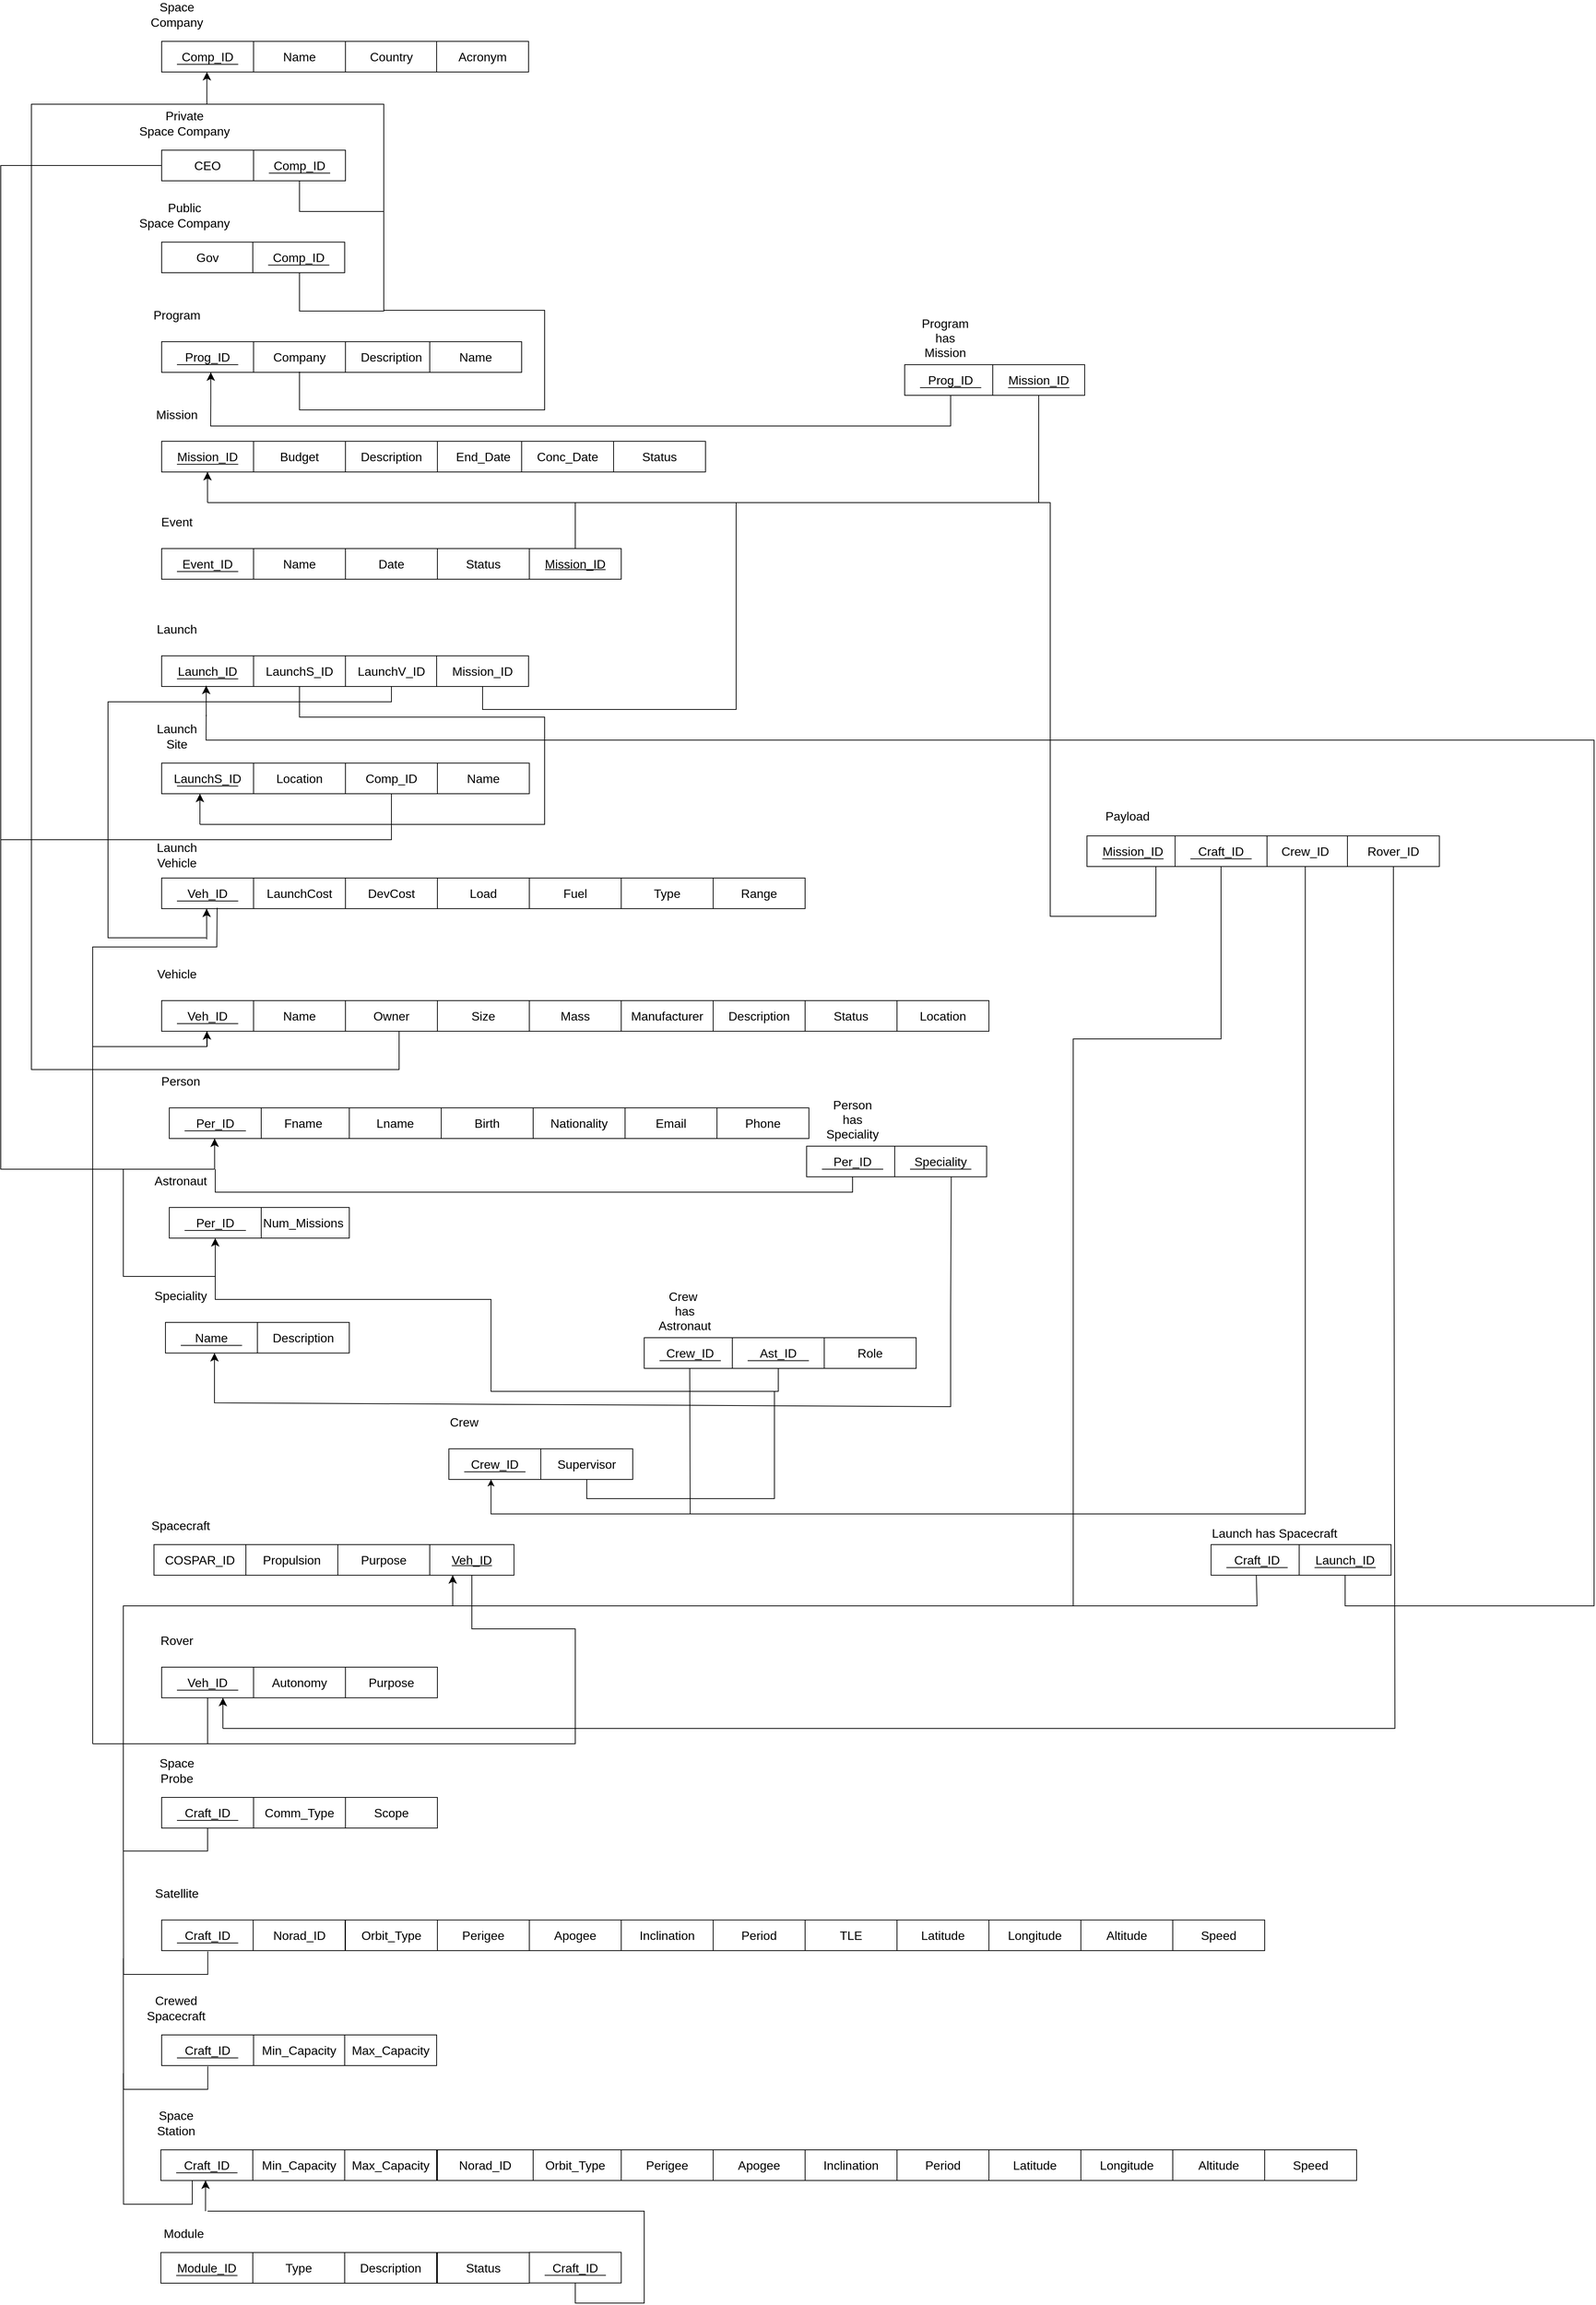 <mxfile version="21.3.2" type="device">
  <diagram id="R2lEEEUBdFMjLlhIrx00" name="Page-1">
    <mxGraphModel dx="1755" dy="382" grid="1" gridSize="10" guides="1" tooltips="1" connect="1" arrows="1" fold="1" page="1" pageScale="1" pageWidth="850" pageHeight="1100" math="0" shadow="0" extFonts="Permanent Marker^https://fonts.googleapis.com/css?family=Permanent+Marker">
      <root>
        <mxCell id="0" />
        <mxCell id="1" parent="0" />
        <mxCell id="95G5zPkTqjAZcVEbiZXq-2" value="Space Company" style="text;html=1;strokeColor=none;fillColor=none;align=center;verticalAlign=middle;whiteSpace=wrap;rounded=0;fontSize=16;" parent="1" vertex="1">
          <mxGeometry x="-320" y="128" width="60" height="30" as="geometry" />
        </mxCell>
        <mxCell id="95G5zPkTqjAZcVEbiZXq-3" value="Country" style="rounded=0;whiteSpace=wrap;html=1;fontSize=16;" parent="1" vertex="1">
          <mxGeometry x="-70" y="178" width="120" height="40" as="geometry" />
        </mxCell>
        <mxCell id="95G5zPkTqjAZcVEbiZXq-4" value="Name" style="rounded=0;whiteSpace=wrap;html=1;fontSize=16;" parent="1" vertex="1">
          <mxGeometry x="-190" y="178" width="120" height="40" as="geometry" />
        </mxCell>
        <mxCell id="95G5zPkTqjAZcVEbiZXq-5" value="CEO" style="rounded=0;whiteSpace=wrap;html=1;fontSize=16;" parent="1" vertex="1">
          <mxGeometry x="-310" y="320" width="120" height="40" as="geometry" />
        </mxCell>
        <mxCell id="95G5zPkTqjAZcVEbiZXq-6" value="Private&lt;br&gt;Space Company" style="text;html=1;strokeColor=none;fillColor=none;align=center;verticalAlign=middle;whiteSpace=wrap;rounded=0;fontSize=16;" parent="1" vertex="1">
          <mxGeometry x="-360" y="270" width="160" height="30" as="geometry" />
        </mxCell>
        <mxCell id="95G5zPkTqjAZcVEbiZXq-9" value="Gov" style="rounded=0;whiteSpace=wrap;html=1;fontSize=16;" parent="1" vertex="1">
          <mxGeometry x="-310" y="440" width="120" height="40" as="geometry" />
        </mxCell>
        <mxCell id="95G5zPkTqjAZcVEbiZXq-10" value="Public &lt;br&gt;Space Company" style="text;html=1;strokeColor=none;fillColor=none;align=center;verticalAlign=middle;whiteSpace=wrap;rounded=0;fontSize=16;" parent="1" vertex="1">
          <mxGeometry x="-350" y="390" width="140" height="30" as="geometry" />
        </mxCell>
        <mxCell id="95G5zPkTqjAZcVEbiZXq-16" value="Program" style="text;html=1;strokeColor=none;fillColor=none;align=center;verticalAlign=middle;whiteSpace=wrap;rounded=0;fontSize=16;" parent="1" vertex="1">
          <mxGeometry x="-320" y="520" width="60" height="30" as="geometry" />
        </mxCell>
        <mxCell id="95G5zPkTqjAZcVEbiZXq-17" value="Description" style="rounded=0;whiteSpace=wrap;html=1;fontSize=16;" parent="1" vertex="1">
          <mxGeometry x="-70" y="570" width="120" height="40" as="geometry" />
        </mxCell>
        <mxCell id="95G5zPkTqjAZcVEbiZXq-18" value="Company" style="rounded=0;whiteSpace=wrap;html=1;fontSize=16;" parent="1" vertex="1">
          <mxGeometry x="-190" y="570" width="120" height="40" as="geometry" />
        </mxCell>
        <mxCell id="95G5zPkTqjAZcVEbiZXq-23" value="Mission" style="text;html=1;strokeColor=none;fillColor=none;align=center;verticalAlign=middle;whiteSpace=wrap;rounded=0;fontSize=16;" parent="1" vertex="1">
          <mxGeometry x="-320" y="650" width="60" height="30" as="geometry" />
        </mxCell>
        <mxCell id="95G5zPkTqjAZcVEbiZXq-24" value="Description" style="rounded=0;whiteSpace=wrap;html=1;fontSize=16;" parent="1" vertex="1">
          <mxGeometry x="-70" y="700" width="120" height="40" as="geometry" />
        </mxCell>
        <mxCell id="95G5zPkTqjAZcVEbiZXq-25" value="Budget" style="rounded=0;whiteSpace=wrap;html=1;fontSize=16;" parent="1" vertex="1">
          <mxGeometry x="-190" y="700" width="120" height="40" as="geometry" />
        </mxCell>
        <mxCell id="95G5zPkTqjAZcVEbiZXq-26" value="End_Date" style="rounded=0;whiteSpace=wrap;html=1;fontSize=16;" parent="1" vertex="1">
          <mxGeometry x="50" y="700" width="120" height="40" as="geometry" />
        </mxCell>
        <mxCell id="95G5zPkTqjAZcVEbiZXq-27" value="Conc_Date" style="rounded=0;whiteSpace=wrap;html=1;fontSize=16;" parent="1" vertex="1">
          <mxGeometry x="160" y="700" width="120" height="40" as="geometry" />
        </mxCell>
        <mxCell id="95G5zPkTqjAZcVEbiZXq-28" value="Status" style="rounded=0;whiteSpace=wrap;html=1;fontSize=16;" parent="1" vertex="1">
          <mxGeometry x="280" y="700" width="120" height="40" as="geometry" />
        </mxCell>
        <mxCell id="95G5zPkTqjAZcVEbiZXq-32" value="Event" style="text;html=1;strokeColor=none;fillColor=none;align=center;verticalAlign=middle;whiteSpace=wrap;rounded=0;fontSize=16;" parent="1" vertex="1">
          <mxGeometry x="-320" y="790" width="60" height="30" as="geometry" />
        </mxCell>
        <mxCell id="95G5zPkTqjAZcVEbiZXq-33" value="Date" style="rounded=0;whiteSpace=wrap;html=1;fontSize=16;" parent="1" vertex="1">
          <mxGeometry x="-70" y="840" width="120" height="40" as="geometry" />
        </mxCell>
        <mxCell id="95G5zPkTqjAZcVEbiZXq-34" value="Name" style="rounded=0;whiteSpace=wrap;html=1;fontSize=16;" parent="1" vertex="1">
          <mxGeometry x="-190" y="840" width="120" height="40" as="geometry" />
        </mxCell>
        <mxCell id="95G5zPkTqjAZcVEbiZXq-36" value="Status" style="rounded=0;whiteSpace=wrap;html=1;fontSize=16;" parent="1" vertex="1">
          <mxGeometry x="50" y="840" width="120" height="40" as="geometry" />
        </mxCell>
        <mxCell id="95G5zPkTqjAZcVEbiZXq-39" value="Launch" style="text;html=1;strokeColor=none;fillColor=none;align=center;verticalAlign=middle;whiteSpace=wrap;rounded=0;fontSize=16;" parent="1" vertex="1">
          <mxGeometry x="-320" y="930" width="60" height="30" as="geometry" />
        </mxCell>
        <mxCell id="95G5zPkTqjAZcVEbiZXq-40" value="LaunchV_ID" style="rounded=0;whiteSpace=wrap;html=1;fontSize=16;" parent="1" vertex="1">
          <mxGeometry x="-70" y="980" width="120" height="40" as="geometry" />
        </mxCell>
        <mxCell id="95G5zPkTqjAZcVEbiZXq-41" value="LaunchS_ID" style="rounded=0;whiteSpace=wrap;html=1;fontSize=16;" parent="1" vertex="1">
          <mxGeometry x="-190" y="980" width="120" height="40" as="geometry" />
        </mxCell>
        <mxCell id="95G5zPkTqjAZcVEbiZXq-45" value="Launch Site" style="text;html=1;strokeColor=none;fillColor=none;align=center;verticalAlign=middle;whiteSpace=wrap;rounded=0;fontSize=16;" parent="1" vertex="1">
          <mxGeometry x="-320" y="1070" width="60" height="30" as="geometry" />
        </mxCell>
        <mxCell id="95G5zPkTqjAZcVEbiZXq-46" value="Comp_ID" style="rounded=0;whiteSpace=wrap;html=1;fontSize=16;" parent="1" vertex="1">
          <mxGeometry x="-70" y="1120" width="120" height="40" as="geometry" />
        </mxCell>
        <mxCell id="95G5zPkTqjAZcVEbiZXq-47" value="Location" style="rounded=0;whiteSpace=wrap;html=1;fontSize=16;" parent="1" vertex="1">
          <mxGeometry x="-190" y="1120" width="120" height="40" as="geometry" />
        </mxCell>
        <mxCell id="95G5zPkTqjAZcVEbiZXq-54" value="Launch Vehicle" style="text;html=1;strokeColor=none;fillColor=none;align=center;verticalAlign=middle;whiteSpace=wrap;rounded=0;fontSize=16;" parent="1" vertex="1">
          <mxGeometry x="-320" y="1225" width="60" height="30" as="geometry" />
        </mxCell>
        <mxCell id="95G5zPkTqjAZcVEbiZXq-55" value="DevCost" style="rounded=0;whiteSpace=wrap;html=1;fontSize=16;" parent="1" vertex="1">
          <mxGeometry x="-70" y="1270" width="120" height="40" as="geometry" />
        </mxCell>
        <mxCell id="95G5zPkTqjAZcVEbiZXq-56" value="LaunchCost" style="rounded=0;whiteSpace=wrap;html=1;fontSize=16;" parent="1" vertex="1">
          <mxGeometry x="-190" y="1270" width="120" height="40" as="geometry" />
        </mxCell>
        <mxCell id="95G5zPkTqjAZcVEbiZXq-57" value="Load" style="rounded=0;whiteSpace=wrap;html=1;fontSize=16;" parent="1" vertex="1">
          <mxGeometry x="50" y="1270" width="120" height="40" as="geometry" />
        </mxCell>
        <mxCell id="95G5zPkTqjAZcVEbiZXq-58" value="Fuel" style="rounded=0;whiteSpace=wrap;html=1;fontSize=16;" parent="1" vertex="1">
          <mxGeometry x="170" y="1270" width="120" height="40" as="geometry" />
        </mxCell>
        <mxCell id="95G5zPkTqjAZcVEbiZXq-59" value="Type" style="rounded=0;whiteSpace=wrap;html=1;fontSize=16;" parent="1" vertex="1">
          <mxGeometry x="290" y="1270" width="120" height="40" as="geometry" />
        </mxCell>
        <mxCell id="95G5zPkTqjAZcVEbiZXq-60" value="Range" style="rounded=0;whiteSpace=wrap;html=1;fontSize=16;" parent="1" vertex="1">
          <mxGeometry x="410" y="1270" width="120" height="40" as="geometry" />
        </mxCell>
        <mxCell id="95G5zPkTqjAZcVEbiZXq-62" value="Vehicle" style="text;html=1;strokeColor=none;fillColor=none;align=center;verticalAlign=middle;whiteSpace=wrap;rounded=0;fontSize=16;" parent="1" vertex="1">
          <mxGeometry x="-320" y="1380" width="60" height="30" as="geometry" />
        </mxCell>
        <mxCell id="95G5zPkTqjAZcVEbiZXq-63" value="Owner" style="rounded=0;whiteSpace=wrap;html=1;fontSize=16;" parent="1" vertex="1">
          <mxGeometry x="-70" y="1430" width="120" height="40" as="geometry" />
        </mxCell>
        <mxCell id="95G5zPkTqjAZcVEbiZXq-64" value="Name" style="rounded=0;whiteSpace=wrap;html=1;fontSize=16;" parent="1" vertex="1">
          <mxGeometry x="-190" y="1430" width="120" height="40" as="geometry" />
        </mxCell>
        <mxCell id="95G5zPkTqjAZcVEbiZXq-65" value="Size" style="rounded=0;whiteSpace=wrap;html=1;fontSize=16;" parent="1" vertex="1">
          <mxGeometry x="50" y="1430" width="120" height="40" as="geometry" />
        </mxCell>
        <mxCell id="95G5zPkTqjAZcVEbiZXq-66" value="Mass" style="rounded=0;whiteSpace=wrap;html=1;fontSize=16;" parent="1" vertex="1">
          <mxGeometry x="170" y="1430" width="120" height="40" as="geometry" />
        </mxCell>
        <mxCell id="95G5zPkTqjAZcVEbiZXq-67" value="Manufacturer" style="rounded=0;whiteSpace=wrap;html=1;fontSize=16;" parent="1" vertex="1">
          <mxGeometry x="290" y="1430" width="120" height="40" as="geometry" />
        </mxCell>
        <mxCell id="95G5zPkTqjAZcVEbiZXq-73" value="Person" style="text;html=1;strokeColor=none;fillColor=none;align=center;verticalAlign=middle;whiteSpace=wrap;rounded=0;fontSize=16;" parent="1" vertex="1">
          <mxGeometry x="-315" y="1520" width="60" height="30" as="geometry" />
        </mxCell>
        <mxCell id="95G5zPkTqjAZcVEbiZXq-74" value="Lname" style="rounded=0;whiteSpace=wrap;html=1;fontSize=16;" parent="1" vertex="1">
          <mxGeometry x="-65" y="1570" width="120" height="40" as="geometry" />
        </mxCell>
        <mxCell id="95G5zPkTqjAZcVEbiZXq-75" value="Fname" style="rounded=0;whiteSpace=wrap;html=1;fontSize=16;" parent="1" vertex="1">
          <mxGeometry x="-185" y="1570" width="120" height="40" as="geometry" />
        </mxCell>
        <mxCell id="95G5zPkTqjAZcVEbiZXq-76" value="Birth" style="rounded=0;whiteSpace=wrap;html=1;fontSize=16;" parent="1" vertex="1">
          <mxGeometry x="55" y="1570" width="120" height="40" as="geometry" />
        </mxCell>
        <mxCell id="95G5zPkTqjAZcVEbiZXq-77" value="Nationality" style="rounded=0;whiteSpace=wrap;html=1;fontSize=16;" parent="1" vertex="1">
          <mxGeometry x="175" y="1570" width="120" height="40" as="geometry" />
        </mxCell>
        <mxCell id="95G5zPkTqjAZcVEbiZXq-81" value="Astronaut" style="text;html=1;strokeColor=none;fillColor=none;align=center;verticalAlign=middle;whiteSpace=wrap;rounded=0;fontSize=16;" parent="1" vertex="1">
          <mxGeometry x="-315" y="1650" width="60" height="30" as="geometry" />
        </mxCell>
        <mxCell id="95G5zPkTqjAZcVEbiZXq-83" value="Num_Missions" style="rounded=0;whiteSpace=wrap;html=1;fontSize=16;" parent="1" vertex="1">
          <mxGeometry x="-185" y="1700" width="120" height="40" as="geometry" />
        </mxCell>
        <mxCell id="95G5zPkTqjAZcVEbiZXq-91" value="Speciality" style="text;html=1;strokeColor=none;fillColor=none;align=center;verticalAlign=middle;whiteSpace=wrap;rounded=0;fontSize=16;" parent="1" vertex="1">
          <mxGeometry x="-315" y="1800" width="60" height="30" as="geometry" />
        </mxCell>
        <mxCell id="95G5zPkTqjAZcVEbiZXq-92" value="Description" style="rounded=0;whiteSpace=wrap;html=1;fontSize=16;" parent="1" vertex="1">
          <mxGeometry x="-185" y="1850" width="120" height="40" as="geometry" />
        </mxCell>
        <mxCell id="95G5zPkTqjAZcVEbiZXq-105" value="Propulsion" style="rounded=0;whiteSpace=wrap;html=1;fontSize=16;" parent="1" vertex="1">
          <mxGeometry x="-200" y="2140" width="120" height="40" as="geometry" />
        </mxCell>
        <mxCell id="95G5zPkTqjAZcVEbiZXq-106" value="Spacecraft" style="text;html=1;strokeColor=none;fillColor=none;align=center;verticalAlign=middle;whiteSpace=wrap;rounded=0;fontSize=16;" parent="1" vertex="1">
          <mxGeometry x="-315" y="2100" width="60" height="30" as="geometry" />
        </mxCell>
        <mxCell id="95G5zPkTqjAZcVEbiZXq-107" value="Purpose" style="rounded=0;whiteSpace=wrap;html=1;fontSize=16;" parent="1" vertex="1">
          <mxGeometry x="-80" y="2140" width="120" height="40" as="geometry" />
        </mxCell>
        <mxCell id="95G5zPkTqjAZcVEbiZXq-109" value="Description" style="rounded=0;whiteSpace=wrap;html=1;fontSize=16;" parent="1" vertex="1">
          <mxGeometry x="410" y="1430" width="120" height="40" as="geometry" />
        </mxCell>
        <mxCell id="95G5zPkTqjAZcVEbiZXq-114" value="Module" style="text;html=1;strokeColor=none;fillColor=none;align=center;verticalAlign=middle;whiteSpace=wrap;rounded=0;fontSize=16;" parent="1" vertex="1">
          <mxGeometry x="-311" y="3024" width="60" height="30" as="geometry" />
        </mxCell>
        <mxCell id="95G5zPkTqjAZcVEbiZXq-115" value="Type" style="rounded=0;whiteSpace=wrap;html=1;fontSize=16;" parent="1" vertex="1">
          <mxGeometry x="-191" y="3064" width="120" height="40" as="geometry" />
        </mxCell>
        <mxCell id="95G5zPkTqjAZcVEbiZXq-116" value="Description" style="rounded=0;whiteSpace=wrap;html=1;fontSize=16;" parent="1" vertex="1">
          <mxGeometry x="-71" y="3064" width="120" height="40" as="geometry" />
        </mxCell>
        <mxCell id="95G5zPkTqjAZcVEbiZXq-120" value="Rover" style="text;html=1;strokeColor=none;fillColor=none;align=center;verticalAlign=middle;whiteSpace=wrap;rounded=0;fontSize=16;" parent="1" vertex="1">
          <mxGeometry x="-320" y="2250" width="60" height="30" as="geometry" />
        </mxCell>
        <mxCell id="95G5zPkTqjAZcVEbiZXq-122" value="Autonomy" style="rounded=0;whiteSpace=wrap;html=1;fontSize=16;" parent="1" vertex="1">
          <mxGeometry x="-190" y="2300" width="120" height="40" as="geometry" />
        </mxCell>
        <mxCell id="95G5zPkTqjAZcVEbiZXq-125" value="Space Probe" style="text;html=1;strokeColor=none;fillColor=none;align=center;verticalAlign=middle;whiteSpace=wrap;rounded=0;fontSize=16;" parent="1" vertex="1">
          <mxGeometry x="-320" y="2420" width="60" height="30" as="geometry" />
        </mxCell>
        <mxCell id="95G5zPkTqjAZcVEbiZXq-128" value="Comm_Type" style="rounded=0;whiteSpace=wrap;html=1;fontSize=16;" parent="1" vertex="1">
          <mxGeometry x="-190" y="2470" width="120" height="40" as="geometry" />
        </mxCell>
        <mxCell id="95G5zPkTqjAZcVEbiZXq-134" value="Satellite" style="text;html=1;strokeColor=none;fillColor=none;align=center;verticalAlign=middle;whiteSpace=wrap;rounded=0;fontSize=16;" parent="1" vertex="1">
          <mxGeometry x="-320" y="2580" width="60" height="30" as="geometry" />
        </mxCell>
        <mxCell id="95G5zPkTqjAZcVEbiZXq-136" value="Orbit_Type" style="rounded=0;whiteSpace=wrap;html=1;fontSize=16;" parent="1" vertex="1">
          <mxGeometry x="-70" y="2630" width="120" height="40" as="geometry" />
        </mxCell>
        <mxCell id="95G5zPkTqjAZcVEbiZXq-137" value="Perigee" style="rounded=0;whiteSpace=wrap;html=1;fontSize=16;" parent="1" vertex="1">
          <mxGeometry x="50" y="2630" width="120" height="40" as="geometry" />
        </mxCell>
        <mxCell id="95G5zPkTqjAZcVEbiZXq-138" value="Apogee" style="rounded=0;whiteSpace=wrap;html=1;fontSize=16;" parent="1" vertex="1">
          <mxGeometry x="170" y="2630" width="120" height="40" as="geometry" />
        </mxCell>
        <mxCell id="95G5zPkTqjAZcVEbiZXq-140" value="Inclination" style="rounded=0;whiteSpace=wrap;html=1;fontSize=16;" parent="1" vertex="1">
          <mxGeometry x="290" y="2630" width="120" height="40" as="geometry" />
        </mxCell>
        <mxCell id="95G5zPkTqjAZcVEbiZXq-141" value="Period" style="rounded=0;whiteSpace=wrap;html=1;fontSize=16;" parent="1" vertex="1">
          <mxGeometry x="410" y="2630" width="120" height="40" as="geometry" />
        </mxCell>
        <mxCell id="95G5zPkTqjAZcVEbiZXq-142" value="TLE" style="rounded=0;whiteSpace=wrap;html=1;fontSize=16;" parent="1" vertex="1">
          <mxGeometry x="530" y="2630" width="120" height="40" as="geometry" />
        </mxCell>
        <mxCell id="95G5zPkTqjAZcVEbiZXq-143" value="Latitude" style="rounded=0;whiteSpace=wrap;html=1;fontSize=16;" parent="1" vertex="1">
          <mxGeometry x="650" y="2630" width="120" height="40" as="geometry" />
        </mxCell>
        <mxCell id="95G5zPkTqjAZcVEbiZXq-144" value="Longitude" style="rounded=0;whiteSpace=wrap;html=1;fontSize=16;" parent="1" vertex="1">
          <mxGeometry x="770" y="2630" width="120" height="40" as="geometry" />
        </mxCell>
        <mxCell id="95G5zPkTqjAZcVEbiZXq-145" value="Altitude" style="rounded=0;whiteSpace=wrap;html=1;fontSize=16;" parent="1" vertex="1">
          <mxGeometry x="890" y="2630" width="120" height="40" as="geometry" />
        </mxCell>
        <mxCell id="95G5zPkTqjAZcVEbiZXq-146" value="Speed" style="rounded=0;whiteSpace=wrap;html=1;fontSize=16;" parent="1" vertex="1">
          <mxGeometry x="1010" y="2630" width="120" height="40" as="geometry" />
        </mxCell>
        <mxCell id="95G5zPkTqjAZcVEbiZXq-148" value="Crewed Spacecraft" style="text;html=1;strokeColor=none;fillColor=none;align=center;verticalAlign=middle;whiteSpace=wrap;rounded=0;fontSize=16;" parent="1" vertex="1">
          <mxGeometry x="-321" y="2730" width="60" height="30" as="geometry" />
        </mxCell>
        <mxCell id="95G5zPkTqjAZcVEbiZXq-149" value="Min_Capacity" style="rounded=0;whiteSpace=wrap;html=1;fontSize=16;" parent="1" vertex="1">
          <mxGeometry x="-191" y="2780" width="121" height="40" as="geometry" />
        </mxCell>
        <mxCell id="95G5zPkTqjAZcVEbiZXq-150" value="Max_Capacity" style="rounded=0;whiteSpace=wrap;html=1;fontSize=16;" parent="1" vertex="1">
          <mxGeometry x="-71" y="2780" width="120" height="40" as="geometry" />
        </mxCell>
        <mxCell id="95G5zPkTqjAZcVEbiZXq-153" value="Space Station&lt;br&gt;" style="text;html=1;strokeColor=none;fillColor=none;align=center;verticalAlign=middle;whiteSpace=wrap;rounded=0;fontSize=16;" parent="1" vertex="1">
          <mxGeometry x="-321" y="2880" width="60" height="30" as="geometry" />
        </mxCell>
        <mxCell id="95G5zPkTqjAZcVEbiZXq-164" value="" style="group" parent="1" vertex="1" connectable="0">
          <mxGeometry x="-311" y="3064" width="120" height="40" as="geometry" />
        </mxCell>
        <mxCell id="95G5zPkTqjAZcVEbiZXq-113" value="Module_ID" style="rounded=0;whiteSpace=wrap;html=1;fontSize=16;" parent="95G5zPkTqjAZcVEbiZXq-164" vertex="1">
          <mxGeometry width="120" height="40" as="geometry" />
        </mxCell>
        <mxCell id="95G5zPkTqjAZcVEbiZXq-163" value="" style="endArrow=none;html=1;rounded=0;fontSize=12;startSize=8;endSize=8;curved=1;" parent="95G5zPkTqjAZcVEbiZXq-164" edge="1">
          <mxGeometry width="50" height="50" relative="1" as="geometry">
            <mxPoint x="20" y="30" as="sourcePoint" />
            <mxPoint x="100" y="30" as="targetPoint" />
          </mxGeometry>
        </mxCell>
        <mxCell id="95G5zPkTqjAZcVEbiZXq-165" value="" style="group" parent="1" vertex="1" connectable="0">
          <mxGeometry x="170" y="3063.75" width="120" height="40" as="geometry" />
        </mxCell>
        <mxCell id="95G5zPkTqjAZcVEbiZXq-166" value="Craft_ID" style="rounded=0;whiteSpace=wrap;html=1;fontSize=16;" parent="95G5zPkTqjAZcVEbiZXq-165" vertex="1">
          <mxGeometry width="120" height="40" as="geometry" />
        </mxCell>
        <mxCell id="95G5zPkTqjAZcVEbiZXq-167" value="" style="endArrow=none;html=1;rounded=0;fontSize=12;startSize=8;endSize=8;curved=1;" parent="95G5zPkTqjAZcVEbiZXq-165" edge="1">
          <mxGeometry width="50" height="50" relative="1" as="geometry">
            <mxPoint x="20" y="30" as="sourcePoint" />
            <mxPoint x="100" y="30" as="targetPoint" />
          </mxGeometry>
        </mxCell>
        <mxCell id="95G5zPkTqjAZcVEbiZXq-172" value="" style="group" parent="1" vertex="1" connectable="0">
          <mxGeometry x="-311" y="2930" width="120" height="40" as="geometry" />
        </mxCell>
        <mxCell id="95G5zPkTqjAZcVEbiZXq-173" value="Craft_ID" style="rounded=0;whiteSpace=wrap;html=1;fontSize=16;" parent="95G5zPkTqjAZcVEbiZXq-172" vertex="1">
          <mxGeometry width="120" height="40" as="geometry" />
        </mxCell>
        <mxCell id="95G5zPkTqjAZcVEbiZXq-174" value="" style="endArrow=none;html=1;rounded=0;fontSize=12;startSize=8;endSize=8;curved=1;" parent="95G5zPkTqjAZcVEbiZXq-172" edge="1">
          <mxGeometry width="50" height="50" relative="1" as="geometry">
            <mxPoint x="20" y="30" as="sourcePoint" />
            <mxPoint x="100" y="30" as="targetPoint" />
          </mxGeometry>
        </mxCell>
        <mxCell id="95G5zPkTqjAZcVEbiZXq-175" style="edgeStyle=none;curved=1;rounded=0;orthogonalLoop=1;jettySize=auto;html=1;exitX=0.75;exitY=0;exitDx=0;exitDy=0;fontSize=12;startSize=8;endSize=8;" parent="1" edge="1">
          <mxGeometry relative="1" as="geometry">
            <mxPoint x="-221.0" y="2780" as="sourcePoint" />
            <mxPoint x="-221.0" y="2780" as="targetPoint" />
          </mxGeometry>
        </mxCell>
        <mxCell id="95G5zPkTqjAZcVEbiZXq-176" value="" style="group" parent="1" vertex="1" connectable="0">
          <mxGeometry x="-310" y="2780" width="120" height="40" as="geometry" />
        </mxCell>
        <mxCell id="95G5zPkTqjAZcVEbiZXq-177" value="Craft_ID" style="rounded=0;whiteSpace=wrap;html=1;fontSize=16;" parent="95G5zPkTqjAZcVEbiZXq-176" vertex="1">
          <mxGeometry width="120" height="40" as="geometry" />
        </mxCell>
        <mxCell id="95G5zPkTqjAZcVEbiZXq-178" value="" style="endArrow=none;html=1;rounded=0;fontSize=12;startSize=8;endSize=8;curved=1;" parent="95G5zPkTqjAZcVEbiZXq-176" edge="1">
          <mxGeometry width="50" height="50" relative="1" as="geometry">
            <mxPoint x="20" y="30" as="sourcePoint" />
            <mxPoint x="100" y="30" as="targetPoint" />
          </mxGeometry>
        </mxCell>
        <mxCell id="95G5zPkTqjAZcVEbiZXq-179" value="" style="group" parent="1" vertex="1" connectable="0">
          <mxGeometry x="-310" y="2630" width="120" height="40" as="geometry" />
        </mxCell>
        <mxCell id="95G5zPkTqjAZcVEbiZXq-180" value="Craft_ID" style="rounded=0;whiteSpace=wrap;html=1;fontSize=16;" parent="95G5zPkTqjAZcVEbiZXq-179" vertex="1">
          <mxGeometry width="120" height="40" as="geometry" />
        </mxCell>
        <mxCell id="95G5zPkTqjAZcVEbiZXq-181" value="" style="endArrow=none;html=1;rounded=0;fontSize=12;startSize=8;endSize=8;curved=1;" parent="95G5zPkTqjAZcVEbiZXq-179" edge="1">
          <mxGeometry width="50" height="50" relative="1" as="geometry">
            <mxPoint x="20" y="30" as="sourcePoint" />
            <mxPoint x="100" y="30" as="targetPoint" />
          </mxGeometry>
        </mxCell>
        <mxCell id="95G5zPkTqjAZcVEbiZXq-185" value="" style="group" parent="1" vertex="1" connectable="0">
          <mxGeometry x="-310" y="2470" width="120" height="40" as="geometry" />
        </mxCell>
        <mxCell id="95G5zPkTqjAZcVEbiZXq-186" value="Craft_ID" style="rounded=0;whiteSpace=wrap;html=1;fontSize=16;" parent="95G5zPkTqjAZcVEbiZXq-185" vertex="1">
          <mxGeometry width="120" height="40" as="geometry" />
        </mxCell>
        <mxCell id="95G5zPkTqjAZcVEbiZXq-187" value="" style="endArrow=none;html=1;rounded=0;fontSize=12;startSize=8;endSize=8;curved=1;" parent="95G5zPkTqjAZcVEbiZXq-185" edge="1">
          <mxGeometry width="50" height="50" relative="1" as="geometry">
            <mxPoint x="20" y="30" as="sourcePoint" />
            <mxPoint x="100" y="30" as="targetPoint" />
          </mxGeometry>
        </mxCell>
        <mxCell id="95G5zPkTqjAZcVEbiZXq-188" value="" style="group" parent="1" vertex="1" connectable="0">
          <mxGeometry x="-310" y="2300" width="120" height="40" as="geometry" />
        </mxCell>
        <mxCell id="95G5zPkTqjAZcVEbiZXq-189" value="Veh_ID" style="rounded=0;whiteSpace=wrap;html=1;fontSize=16;" parent="95G5zPkTqjAZcVEbiZXq-188" vertex="1">
          <mxGeometry width="120" height="40" as="geometry" />
        </mxCell>
        <mxCell id="95G5zPkTqjAZcVEbiZXq-190" value="" style="endArrow=none;html=1;rounded=0;fontSize=12;startSize=8;endSize=8;curved=1;" parent="95G5zPkTqjAZcVEbiZXq-188" edge="1">
          <mxGeometry width="50" height="50" relative="1" as="geometry">
            <mxPoint x="20" y="30" as="sourcePoint" />
            <mxPoint x="100" y="30" as="targetPoint" />
          </mxGeometry>
        </mxCell>
        <mxCell id="95G5zPkTqjAZcVEbiZXq-191" value="" style="group" parent="1" vertex="1" connectable="0">
          <mxGeometry x="-320" y="2140" width="120" height="40" as="geometry" />
        </mxCell>
        <mxCell id="95G5zPkTqjAZcVEbiZXq-192" value="COSPAR_ID" style="rounded=0;whiteSpace=wrap;html=1;fontSize=16;" parent="95G5zPkTqjAZcVEbiZXq-191" vertex="1">
          <mxGeometry width="120" height="40" as="geometry" />
        </mxCell>
        <mxCell id="95G5zPkTqjAZcVEbiZXq-197" value="" style="group" parent="1" vertex="1" connectable="0">
          <mxGeometry x="-305" y="1850" width="120" height="40" as="geometry" />
        </mxCell>
        <mxCell id="95G5zPkTqjAZcVEbiZXq-198" value="Name" style="rounded=0;whiteSpace=wrap;html=1;fontSize=16;" parent="95G5zPkTqjAZcVEbiZXq-197" vertex="1">
          <mxGeometry width="120" height="40" as="geometry" />
        </mxCell>
        <mxCell id="95G5zPkTqjAZcVEbiZXq-199" value="" style="endArrow=none;html=1;rounded=0;fontSize=12;startSize=8;endSize=8;curved=1;" parent="95G5zPkTqjAZcVEbiZXq-197" edge="1">
          <mxGeometry width="50" height="50" relative="1" as="geometry">
            <mxPoint x="20" y="30" as="sourcePoint" />
            <mxPoint x="100" y="30" as="targetPoint" />
          </mxGeometry>
        </mxCell>
        <mxCell id="95G5zPkTqjAZcVEbiZXq-200" value="" style="group" parent="1" vertex="1" connectable="0">
          <mxGeometry x="-300" y="1700" width="120" height="40" as="geometry" />
        </mxCell>
        <mxCell id="95G5zPkTqjAZcVEbiZXq-201" value="Per_ID" style="rounded=0;whiteSpace=wrap;html=1;fontSize=16;" parent="95G5zPkTqjAZcVEbiZXq-200" vertex="1">
          <mxGeometry width="120" height="40" as="geometry" />
        </mxCell>
        <mxCell id="95G5zPkTqjAZcVEbiZXq-202" value="" style="endArrow=none;html=1;rounded=0;fontSize=12;startSize=8;endSize=8;curved=1;" parent="95G5zPkTqjAZcVEbiZXq-200" edge="1">
          <mxGeometry width="50" height="50" relative="1" as="geometry">
            <mxPoint x="20" y="30" as="sourcePoint" />
            <mxPoint x="100" y="30" as="targetPoint" />
          </mxGeometry>
        </mxCell>
        <mxCell id="95G5zPkTqjAZcVEbiZXq-203" value="" style="group" parent="1" vertex="1" connectable="0">
          <mxGeometry x="-300" y="1570" width="120" height="40" as="geometry" />
        </mxCell>
        <mxCell id="95G5zPkTqjAZcVEbiZXq-204" value="Per_ID" style="rounded=0;whiteSpace=wrap;html=1;fontSize=16;" parent="95G5zPkTqjAZcVEbiZXq-203" vertex="1">
          <mxGeometry width="120" height="40" as="geometry" />
        </mxCell>
        <mxCell id="95G5zPkTqjAZcVEbiZXq-205" value="" style="endArrow=none;html=1;rounded=0;fontSize=12;startSize=8;endSize=8;curved=1;" parent="95G5zPkTqjAZcVEbiZXq-203" edge="1">
          <mxGeometry width="50" height="50" relative="1" as="geometry">
            <mxPoint x="20" y="30" as="sourcePoint" />
            <mxPoint x="100" y="30" as="targetPoint" />
          </mxGeometry>
        </mxCell>
        <mxCell id="95G5zPkTqjAZcVEbiZXq-209" value="" style="group" parent="1" vertex="1" connectable="0">
          <mxGeometry x="-310" y="1270" width="120" height="40" as="geometry" />
        </mxCell>
        <mxCell id="95G5zPkTqjAZcVEbiZXq-210" value="Veh_ID" style="rounded=0;whiteSpace=wrap;html=1;fontSize=16;" parent="95G5zPkTqjAZcVEbiZXq-209" vertex="1">
          <mxGeometry width="120" height="40" as="geometry" />
        </mxCell>
        <mxCell id="95G5zPkTqjAZcVEbiZXq-211" value="" style="endArrow=none;html=1;rounded=0;fontSize=12;startSize=8;endSize=8;curved=1;" parent="95G5zPkTqjAZcVEbiZXq-209" edge="1">
          <mxGeometry width="50" height="50" relative="1" as="geometry">
            <mxPoint x="20" y="30" as="sourcePoint" />
            <mxPoint x="100" y="30" as="targetPoint" />
          </mxGeometry>
        </mxCell>
        <mxCell id="95G5zPkTqjAZcVEbiZXq-212" value="" style="group" parent="1" vertex="1" connectable="0">
          <mxGeometry x="-310" y="1120" width="120" height="40" as="geometry" />
        </mxCell>
        <mxCell id="95G5zPkTqjAZcVEbiZXq-213" value="LaunchS_ID" style="rounded=0;whiteSpace=wrap;html=1;fontSize=16;" parent="95G5zPkTqjAZcVEbiZXq-212" vertex="1">
          <mxGeometry width="120" height="40" as="geometry" />
        </mxCell>
        <mxCell id="95G5zPkTqjAZcVEbiZXq-214" value="" style="endArrow=none;html=1;rounded=0;fontSize=12;startSize=8;endSize=8;curved=1;" parent="95G5zPkTqjAZcVEbiZXq-212" edge="1">
          <mxGeometry width="50" height="50" relative="1" as="geometry">
            <mxPoint x="20" y="30" as="sourcePoint" />
            <mxPoint x="100" y="30" as="targetPoint" />
          </mxGeometry>
        </mxCell>
        <mxCell id="95G5zPkTqjAZcVEbiZXq-215" value="" style="group" parent="1" vertex="1" connectable="0">
          <mxGeometry x="-310" y="980" width="120" height="40" as="geometry" />
        </mxCell>
        <mxCell id="95G5zPkTqjAZcVEbiZXq-216" value="Launch_ID" style="rounded=0;whiteSpace=wrap;html=1;fontSize=16;" parent="95G5zPkTqjAZcVEbiZXq-215" vertex="1">
          <mxGeometry width="120" height="40" as="geometry" />
        </mxCell>
        <mxCell id="95G5zPkTqjAZcVEbiZXq-217" value="" style="endArrow=none;html=1;rounded=0;fontSize=12;startSize=8;endSize=8;curved=1;" parent="95G5zPkTqjAZcVEbiZXq-215" edge="1">
          <mxGeometry width="50" height="50" relative="1" as="geometry">
            <mxPoint x="20" y="30" as="sourcePoint" />
            <mxPoint x="100" y="30" as="targetPoint" />
          </mxGeometry>
        </mxCell>
        <mxCell id="MQgG3HmCantD0eNnVVLD-5" value="" style="group" parent="95G5zPkTqjAZcVEbiZXq-215" vertex="1" connectable="0">
          <mxGeometry width="120" height="40" as="geometry" />
        </mxCell>
        <mxCell id="MQgG3HmCantD0eNnVVLD-6" value="Launch_ID" style="rounded=0;whiteSpace=wrap;html=1;fontSize=16;" parent="MQgG3HmCantD0eNnVVLD-5" vertex="1">
          <mxGeometry width="120" height="40" as="geometry" />
        </mxCell>
        <mxCell id="MQgG3HmCantD0eNnVVLD-7" value="" style="endArrow=none;html=1;rounded=0;fontSize=12;startSize=8;endSize=8;curved=1;" parent="MQgG3HmCantD0eNnVVLD-5" edge="1">
          <mxGeometry width="50" height="50" relative="1" as="geometry">
            <mxPoint x="20" y="30" as="sourcePoint" />
            <mxPoint x="100" y="30" as="targetPoint" />
          </mxGeometry>
        </mxCell>
        <mxCell id="95G5zPkTqjAZcVEbiZXq-221" value="" style="group" parent="1" vertex="1" connectable="0">
          <mxGeometry x="-310" y="840" width="120" height="40" as="geometry" />
        </mxCell>
        <mxCell id="95G5zPkTqjAZcVEbiZXq-222" value="Event_ID" style="rounded=0;whiteSpace=wrap;html=1;fontSize=16;" parent="95G5zPkTqjAZcVEbiZXq-221" vertex="1">
          <mxGeometry width="120" height="40" as="geometry" />
        </mxCell>
        <mxCell id="95G5zPkTqjAZcVEbiZXq-223" value="" style="endArrow=none;html=1;rounded=0;fontSize=12;startSize=8;endSize=8;curved=1;" parent="95G5zPkTqjAZcVEbiZXq-221" edge="1">
          <mxGeometry width="50" height="50" relative="1" as="geometry">
            <mxPoint x="20" y="30" as="sourcePoint" />
            <mxPoint x="100" y="30" as="targetPoint" />
          </mxGeometry>
        </mxCell>
        <mxCell id="95G5zPkTqjAZcVEbiZXq-224" value="" style="group" parent="1" vertex="1" connectable="0">
          <mxGeometry x="-310" y="700" width="120" height="40" as="geometry" />
        </mxCell>
        <mxCell id="95G5zPkTqjAZcVEbiZXq-225" value="Mission_ID" style="rounded=0;whiteSpace=wrap;html=1;fontSize=16;" parent="95G5zPkTqjAZcVEbiZXq-224" vertex="1">
          <mxGeometry width="120" height="40" as="geometry" />
        </mxCell>
        <mxCell id="95G5zPkTqjAZcVEbiZXq-226" value="" style="endArrow=none;html=1;rounded=0;fontSize=12;startSize=8;endSize=8;curved=1;" parent="95G5zPkTqjAZcVEbiZXq-224" edge="1">
          <mxGeometry width="50" height="50" relative="1" as="geometry">
            <mxPoint x="20" y="30" as="sourcePoint" />
            <mxPoint x="100" y="30" as="targetPoint" />
          </mxGeometry>
        </mxCell>
        <mxCell id="95G5zPkTqjAZcVEbiZXq-227" value="" style="group" parent="1" vertex="1" connectable="0">
          <mxGeometry x="-310" y="570" width="120" height="40" as="geometry" />
        </mxCell>
        <mxCell id="95G5zPkTqjAZcVEbiZXq-228" value="Prog_ID" style="rounded=0;whiteSpace=wrap;html=1;fontSize=16;" parent="95G5zPkTqjAZcVEbiZXq-227" vertex="1">
          <mxGeometry width="120" height="40" as="geometry" />
        </mxCell>
        <mxCell id="95G5zPkTqjAZcVEbiZXq-229" value="" style="endArrow=none;html=1;rounded=0;fontSize=12;startSize=8;endSize=8;curved=1;" parent="95G5zPkTqjAZcVEbiZXq-227" edge="1">
          <mxGeometry width="50" height="50" relative="1" as="geometry">
            <mxPoint x="20" y="30" as="sourcePoint" />
            <mxPoint x="100" y="30" as="targetPoint" />
          </mxGeometry>
        </mxCell>
        <mxCell id="95G5zPkTqjAZcVEbiZXq-230" value="" style="group" parent="1" vertex="1" connectable="0">
          <mxGeometry x="-191" y="440" width="120" height="40" as="geometry" />
        </mxCell>
        <mxCell id="95G5zPkTqjAZcVEbiZXq-231" value="Comp_ID" style="rounded=0;whiteSpace=wrap;html=1;fontSize=16;" parent="95G5zPkTqjAZcVEbiZXq-230" vertex="1">
          <mxGeometry width="120" height="40" as="geometry" />
        </mxCell>
        <mxCell id="95G5zPkTqjAZcVEbiZXq-232" value="" style="endArrow=none;html=1;rounded=0;fontSize=12;startSize=8;endSize=8;curved=1;" parent="95G5zPkTqjAZcVEbiZXq-230" edge="1">
          <mxGeometry width="50" height="50" relative="1" as="geometry">
            <mxPoint x="20" y="30" as="sourcePoint" />
            <mxPoint x="100" y="30" as="targetPoint" />
          </mxGeometry>
        </mxCell>
        <mxCell id="95G5zPkTqjAZcVEbiZXq-235" value="" style="group" parent="1" vertex="1" connectable="0">
          <mxGeometry x="-190" y="320" width="120" height="40" as="geometry" />
        </mxCell>
        <mxCell id="95G5zPkTqjAZcVEbiZXq-236" value="Comp_ID" style="rounded=0;whiteSpace=wrap;html=1;fontSize=16;" parent="95G5zPkTqjAZcVEbiZXq-235" vertex="1">
          <mxGeometry width="120" height="40" as="geometry" />
        </mxCell>
        <mxCell id="95G5zPkTqjAZcVEbiZXq-237" value="" style="endArrow=none;html=1;rounded=0;fontSize=12;startSize=8;endSize=8;curved=1;" parent="95G5zPkTqjAZcVEbiZXq-235" edge="1">
          <mxGeometry width="50" height="50" relative="1" as="geometry">
            <mxPoint x="20" y="30" as="sourcePoint" />
            <mxPoint x="100" y="30" as="targetPoint" />
          </mxGeometry>
        </mxCell>
        <mxCell id="95G5zPkTqjAZcVEbiZXq-238" value="" style="group" parent="1" vertex="1" connectable="0">
          <mxGeometry x="-310" y="178" width="120" height="40" as="geometry" />
        </mxCell>
        <mxCell id="95G5zPkTqjAZcVEbiZXq-239" value="Comp_ID" style="rounded=0;whiteSpace=wrap;html=1;fontSize=16;" parent="95G5zPkTqjAZcVEbiZXq-238" vertex="1">
          <mxGeometry width="120" height="40" as="geometry" />
        </mxCell>
        <mxCell id="95G5zPkTqjAZcVEbiZXq-240" value="" style="endArrow=none;html=1;rounded=0;fontSize=12;startSize=8;endSize=8;curved=1;" parent="95G5zPkTqjAZcVEbiZXq-238" edge="1">
          <mxGeometry width="50" height="50" relative="1" as="geometry">
            <mxPoint x="20" y="30" as="sourcePoint" />
            <mxPoint x="100" y="30" as="targetPoint" />
          </mxGeometry>
        </mxCell>
        <mxCell id="95G5zPkTqjAZcVEbiZXq-260" value="" style="endArrow=none;html=1;rounded=0;exitX=0.5;exitY=1;exitDx=0;exitDy=0;" parent="1" source="95G5zPkTqjAZcVEbiZXq-236" edge="1">
          <mxGeometry relative="1" as="geometry">
            <mxPoint x="91" y="490" as="sourcePoint" />
            <mxPoint x="-250" y="260" as="targetPoint" />
            <Array as="points">
              <mxPoint x="-130" y="400" />
              <mxPoint x="-20" y="400" />
              <mxPoint x="-20" y="260" />
            </Array>
          </mxGeometry>
        </mxCell>
        <mxCell id="95G5zPkTqjAZcVEbiZXq-263" value="" style="edgeStyle=segmentEdgeStyle;endArrow=classic;html=1;curved=0;rounded=0;endSize=8;startSize=8;fontSize=12;" parent="1" edge="1">
          <mxGeometry width="50" height="50" relative="1" as="geometry">
            <mxPoint x="-251" y="260" as="sourcePoint" />
            <mxPoint x="-250.91" y="218" as="targetPoint" />
          </mxGeometry>
        </mxCell>
        <mxCell id="95G5zPkTqjAZcVEbiZXq-264" value="" style="endArrow=none;html=1;rounded=0;" parent="1" edge="1">
          <mxGeometry relative="1" as="geometry">
            <mxPoint x="-250" y="260" as="sourcePoint" />
            <mxPoint y="1470" as="targetPoint" />
            <Array as="points">
              <mxPoint x="-480" y="260" />
              <mxPoint x="-480" y="1520" />
              <mxPoint y="1520" />
            </Array>
          </mxGeometry>
        </mxCell>
        <mxCell id="95G5zPkTqjAZcVEbiZXq-265" value="" style="endArrow=none;html=1;rounded=0;" parent="1" edge="1">
          <mxGeometry relative="1" as="geometry">
            <mxPoint x="-20" y="400" as="sourcePoint" />
            <mxPoint x="-130" y="480" as="targetPoint" />
            <Array as="points">
              <mxPoint x="-20" y="530" />
              <mxPoint x="-130" y="530" />
            </Array>
          </mxGeometry>
        </mxCell>
        <mxCell id="95G5zPkTqjAZcVEbiZXq-266" value="" style="endArrow=none;html=1;rounded=0;" parent="1" edge="1">
          <mxGeometry relative="1" as="geometry">
            <mxPoint x="-20" y="529" as="sourcePoint" />
            <mxPoint x="-130" y="609" as="targetPoint" />
            <Array as="points">
              <mxPoint x="190" y="529" />
              <mxPoint x="190" y="659" />
              <mxPoint x="-130" y="659" />
            </Array>
          </mxGeometry>
        </mxCell>
        <mxCell id="95G5zPkTqjAZcVEbiZXq-269" value="" style="edgeStyle=segmentEdgeStyle;endArrow=classic;html=1;curved=0;rounded=0;endSize=8;startSize=8;fontSize=12;" parent="1" edge="1">
          <mxGeometry width="50" height="50" relative="1" as="geometry">
            <mxPoint x="-252.67" y="2970" as="sourcePoint" />
            <mxPoint x="-252.67" y="2970" as="targetPoint" />
            <Array as="points">
              <mxPoint x="-252.67" y="3010" />
              <mxPoint x="-252.67" y="3010" />
            </Array>
          </mxGeometry>
        </mxCell>
        <mxCell id="95G5zPkTqjAZcVEbiZXq-271" value="" style="edgeStyle=segmentEdgeStyle;endArrow=classic;html=1;curved=0;rounded=0;endSize=8;startSize=8;fontSize=12;" parent="1" edge="1">
          <mxGeometry width="50" height="50" relative="1" as="geometry">
            <mxPoint x="-240" y="1790" as="sourcePoint" />
            <mxPoint x="-240" y="1740" as="targetPoint" />
            <Array as="points">
              <mxPoint x="-240" y="1790" />
            </Array>
          </mxGeometry>
        </mxCell>
        <mxCell id="95G5zPkTqjAZcVEbiZXq-285" value="" style="edgeStyle=segmentEdgeStyle;endArrow=classic;html=1;curved=0;rounded=0;endSize=8;startSize=8;fontSize=12;" parent="1" edge="1">
          <mxGeometry width="50" height="50" relative="1" as="geometry">
            <mxPoint x="-251.25" y="1310" as="sourcePoint" />
            <mxPoint x="-251.25" y="1310" as="targetPoint" />
            <Array as="points">
              <mxPoint x="-251.25" y="1350" />
              <mxPoint x="-251.25" y="1350" />
            </Array>
          </mxGeometry>
        </mxCell>
        <mxCell id="95G5zPkTqjAZcVEbiZXq-286" value="" style="edgeStyle=segmentEdgeStyle;endArrow=classic;html=1;curved=0;rounded=0;endSize=8;startSize=8;fontSize=12;" parent="1" edge="1">
          <mxGeometry width="50" height="50" relative="1" as="geometry">
            <mxPoint x="-260" y="1160" as="sourcePoint" />
            <mxPoint x="-260" y="1160" as="targetPoint" />
            <Array as="points">
              <mxPoint x="-260" y="1200" />
              <mxPoint x="-260" y="1200" />
            </Array>
          </mxGeometry>
        </mxCell>
        <mxCell id="95G5zPkTqjAZcVEbiZXq-287" value="" style="endArrow=none;html=1;rounded=0;entryX=0.5;entryY=1;entryDx=0;entryDy=0;" parent="1" target="95G5zPkTqjAZcVEbiZXq-41" edge="1">
          <mxGeometry relative="1" as="geometry">
            <mxPoint x="-260" y="1200" as="sourcePoint" />
            <mxPoint x="-510" y="1045" as="targetPoint" />
            <Array as="points">
              <mxPoint x="190" y="1200" />
              <mxPoint x="190" y="1060" />
              <mxPoint x="-130" y="1060" />
            </Array>
          </mxGeometry>
        </mxCell>
        <mxCell id="95G5zPkTqjAZcVEbiZXq-289" value="" style="endArrow=none;html=1;rounded=0;exitX=0.5;exitY=1;exitDx=0;exitDy=0;" parent="1" source="95G5zPkTqjAZcVEbiZXq-40" edge="1">
          <mxGeometry relative="1" as="geometry">
            <mxPoint x="-132" y="1448" as="sourcePoint" />
            <mxPoint x="-252" y="1348" as="targetPoint" />
            <Array as="points">
              <mxPoint x="-10" y="1040" />
              <mxPoint x="-380" y="1040" />
              <mxPoint x="-380" y="1348" />
            </Array>
          </mxGeometry>
        </mxCell>
        <mxCell id="95G5zPkTqjAZcVEbiZXq-290" value="" style="endArrow=none;html=1;rounded=0;exitX=0.604;exitY=0.971;exitDx=0;exitDy=0;exitPerimeter=0;" parent="1" source="95G5zPkTqjAZcVEbiZXq-210" edge="1">
          <mxGeometry relative="1" as="geometry">
            <mxPoint x="120" y="1350" as="sourcePoint" />
            <mxPoint x="-251" y="1470" as="targetPoint" />
            <Array as="points">
              <mxPoint x="-238" y="1360" />
              <mxPoint x="-400" y="1360" />
              <mxPoint x="-400" y="1490" />
              <mxPoint x="-251" y="1490" />
            </Array>
          </mxGeometry>
        </mxCell>
        <mxCell id="95G5zPkTqjAZcVEbiZXq-291" value="" style="edgeStyle=segmentEdgeStyle;endArrow=classic;html=1;curved=0;rounded=0;endSize=8;startSize=8;fontSize=12;" parent="1" edge="1">
          <mxGeometry width="50" height="50" relative="1" as="geometry">
            <mxPoint x="-250.59" y="1430" as="sourcePoint" />
            <mxPoint x="-251" y="1470" as="targetPoint" />
            <Array as="points">
              <mxPoint x="-250.59" y="1490" />
              <mxPoint x="-250.59" y="1490" />
            </Array>
          </mxGeometry>
        </mxCell>
        <mxCell id="95G5zPkTqjAZcVEbiZXq-292" value="" style="endArrow=none;html=1;rounded=0;exitX=0.5;exitY=1;exitDx=0;exitDy=0;" parent="1" source="95G5zPkTqjAZcVEbiZXq-186" edge="1">
          <mxGeometry relative="1" as="geometry">
            <mxPoint x="-360.25" y="2509" as="sourcePoint" />
            <mxPoint x="-260" y="2220" as="targetPoint" />
            <Array as="points">
              <mxPoint x="-250" y="2540" />
              <mxPoint x="-320" y="2540" />
              <mxPoint x="-360" y="2540" />
              <mxPoint x="-360" y="2220" />
            </Array>
          </mxGeometry>
        </mxCell>
        <mxCell id="95G5zPkTqjAZcVEbiZXq-295" value="" style="edgeStyle=segmentEdgeStyle;endArrow=classic;html=1;curved=0;rounded=0;endSize=8;startSize=8;fontSize=12;" parent="1" edge="1">
          <mxGeometry width="50" height="50" relative="1" as="geometry">
            <mxPoint x="-240.83" y="1610" as="sourcePoint" />
            <mxPoint x="-240.83" y="1610" as="targetPoint" />
            <Array as="points">
              <mxPoint x="-240.83" y="1650" />
              <mxPoint x="-240.83" y="1650" />
            </Array>
          </mxGeometry>
        </mxCell>
        <mxCell id="95G5zPkTqjAZcVEbiZXq-297" value="" style="endArrow=none;html=1;rounded=0;" parent="1" edge="1">
          <mxGeometry relative="1" as="geometry">
            <mxPoint x="-240" y="1790" as="sourcePoint" />
            <mxPoint x="-241" y="1650" as="targetPoint" />
            <Array as="points">
              <mxPoint x="-360" y="1790" />
              <mxPoint x="-360" y="1650" />
            </Array>
          </mxGeometry>
        </mxCell>
        <mxCell id="95G5zPkTqjAZcVEbiZXq-300" value="" style="edgeStyle=segmentEdgeStyle;endArrow=classic;html=1;curved=0;rounded=0;endSize=8;startSize=8;fontSize=12;" parent="1" edge="1">
          <mxGeometry width="50" height="50" relative="1" as="geometry">
            <mxPoint x="70.0" y="2180" as="sourcePoint" />
            <mxPoint x="70.0" y="2180" as="targetPoint" />
            <Array as="points">
              <mxPoint x="70.0" y="2220" />
              <mxPoint x="70.0" y="2220" />
            </Array>
          </mxGeometry>
        </mxCell>
        <mxCell id="95G5zPkTqjAZcVEbiZXq-302" value="" style="endArrow=none;html=1;rounded=0;exitX=0.5;exitY=1;exitDx=0;exitDy=0;" parent="1" edge="1">
          <mxGeometry relative="1" as="geometry">
            <mxPoint x="-249.75" y="2671" as="sourcePoint" />
            <mxPoint x="-360" y="2530" as="targetPoint" />
            <Array as="points">
              <mxPoint x="-249.75" y="2701" />
              <mxPoint x="-319.75" y="2701" />
              <mxPoint x="-359.75" y="2701" />
            </Array>
          </mxGeometry>
        </mxCell>
        <mxCell id="95G5zPkTqjAZcVEbiZXq-303" value="" style="endArrow=none;html=1;rounded=0;exitX=0.5;exitY=1;exitDx=0;exitDy=0;" parent="1" edge="1">
          <mxGeometry relative="1" as="geometry">
            <mxPoint x="-249.75" y="2821" as="sourcePoint" />
            <mxPoint x="-360" y="2680" as="targetPoint" />
            <Array as="points">
              <mxPoint x="-249.75" y="2851" />
              <mxPoint x="-319.75" y="2851" />
              <mxPoint x="-359.75" y="2851" />
            </Array>
          </mxGeometry>
        </mxCell>
        <mxCell id="95G5zPkTqjAZcVEbiZXq-304" value="" style="endArrow=none;html=1;rounded=0;" parent="1" edge="1">
          <mxGeometry relative="1" as="geometry">
            <mxPoint x="-270" y="2970" as="sourcePoint" />
            <mxPoint x="-360" y="2830" as="targetPoint" />
            <Array as="points">
              <mxPoint x="-270" y="3001" />
              <mxPoint x="-319.75" y="3001" />
              <mxPoint x="-359.75" y="3001" />
            </Array>
          </mxGeometry>
        </mxCell>
        <mxCell id="95G5zPkTqjAZcVEbiZXq-310" value="" style="endArrow=none;html=1;rounded=0;entryX=0.5;entryY=1;entryDx=0;entryDy=0;" parent="1" target="95G5zPkTqjAZcVEbiZXq-166" edge="1">
          <mxGeometry relative="1" as="geometry">
            <mxPoint x="-250" y="3010" as="sourcePoint" />
            <mxPoint x="-249.83" y="3259" as="targetPoint" />
            <Array as="points">
              <mxPoint x="320" y="3010" />
              <mxPoint x="320" y="3130" />
              <mxPoint x="230" y="3130" />
            </Array>
          </mxGeometry>
        </mxCell>
        <mxCell id="95G5zPkTqjAZcVEbiZXq-313" value="Person&lt;br&gt;has&lt;br&gt;Speciality" style="text;html=1;strokeColor=none;fillColor=none;align=center;verticalAlign=middle;whiteSpace=wrap;rounded=0;fontSize=16;" parent="1" vertex="1">
          <mxGeometry x="509" y="1570" width="166" height="30" as="geometry" />
        </mxCell>
        <mxCell id="95G5zPkTqjAZcVEbiZXq-314" value="" style="group" parent="1" vertex="1" connectable="0">
          <mxGeometry x="532" y="1620" width="120" height="40" as="geometry" />
        </mxCell>
        <mxCell id="95G5zPkTqjAZcVEbiZXq-315" value="Per_ID" style="rounded=0;whiteSpace=wrap;html=1;fontSize=16;" parent="95G5zPkTqjAZcVEbiZXq-314" vertex="1">
          <mxGeometry width="120" height="40" as="geometry" />
        </mxCell>
        <mxCell id="95G5zPkTqjAZcVEbiZXq-316" value="" style="endArrow=none;html=1;rounded=0;fontSize=12;startSize=8;endSize=8;curved=1;" parent="95G5zPkTqjAZcVEbiZXq-314" edge="1">
          <mxGeometry width="50" height="50" relative="1" as="geometry">
            <mxPoint x="20" y="30" as="sourcePoint" />
            <mxPoint x="100" y="30" as="targetPoint" />
          </mxGeometry>
        </mxCell>
        <mxCell id="95G5zPkTqjAZcVEbiZXq-317" value="" style="group" parent="1" vertex="1" connectable="0">
          <mxGeometry x="647" y="1620" width="120" height="40" as="geometry" />
        </mxCell>
        <mxCell id="95G5zPkTqjAZcVEbiZXq-318" value="Speciality" style="rounded=0;whiteSpace=wrap;html=1;fontSize=16;" parent="95G5zPkTqjAZcVEbiZXq-317" vertex="1">
          <mxGeometry width="120" height="40" as="geometry" />
        </mxCell>
        <mxCell id="95G5zPkTqjAZcVEbiZXq-319" value="" style="endArrow=none;html=1;rounded=0;fontSize=12;startSize=8;endSize=8;curved=1;" parent="95G5zPkTqjAZcVEbiZXq-317" edge="1">
          <mxGeometry width="50" height="50" relative="1" as="geometry">
            <mxPoint x="20" y="30" as="sourcePoint" />
            <mxPoint x="100" y="30" as="targetPoint" />
          </mxGeometry>
        </mxCell>
        <mxCell id="95G5zPkTqjAZcVEbiZXq-320" value="" style="endArrow=none;html=1;rounded=0;entryX=0.5;entryY=1;entryDx=0;entryDy=0;" parent="1" target="95G5zPkTqjAZcVEbiZXq-315" edge="1">
          <mxGeometry relative="1" as="geometry">
            <mxPoint x="-240" y="1650" as="sourcePoint" />
            <mxPoint x="541" y="1658" as="targetPoint" />
            <Array as="points">
              <mxPoint x="-240" y="1680" />
              <mxPoint x="592" y="1680" />
            </Array>
          </mxGeometry>
        </mxCell>
        <mxCell id="95G5zPkTqjAZcVEbiZXq-321" value="" style="endArrow=none;html=1;rounded=0;entryX=0.615;entryY=1.005;entryDx=0;entryDy=0;entryPerimeter=0;" parent="1" target="95G5zPkTqjAZcVEbiZXq-318" edge="1">
          <mxGeometry relative="1" as="geometry">
            <mxPoint x="-241" y="1925" as="sourcePoint" />
            <mxPoint x="540" y="1933" as="targetPoint" />
            <Array as="points">
              <mxPoint x="-241" y="1955" />
              <mxPoint x="720" y="1960" />
              <mxPoint x="720" y="1840" />
            </Array>
          </mxGeometry>
        </mxCell>
        <mxCell id="95G5zPkTqjAZcVEbiZXq-323" value="" style="edgeStyle=segmentEdgeStyle;endArrow=classic;html=1;curved=0;rounded=0;endSize=8;startSize=8;fontSize=12;" parent="1" edge="1">
          <mxGeometry width="50" height="50" relative="1" as="geometry">
            <mxPoint x="-241" y="1890" as="sourcePoint" />
            <mxPoint x="-241" y="1890" as="targetPoint" />
            <Array as="points">
              <mxPoint x="-241" y="1930" />
              <mxPoint x="-241" y="1930" />
            </Array>
          </mxGeometry>
        </mxCell>
        <mxCell id="95G5zPkTqjAZcVEbiZXq-324" value="" style="group" parent="1" vertex="1" connectable="0">
          <mxGeometry x="320" y="1870" width="120" height="40" as="geometry" />
        </mxCell>
        <mxCell id="95G5zPkTqjAZcVEbiZXq-325" value="Crew_ID" style="rounded=0;whiteSpace=wrap;html=1;fontSize=16;" parent="95G5zPkTqjAZcVEbiZXq-324" vertex="1">
          <mxGeometry width="120" height="40" as="geometry" />
        </mxCell>
        <mxCell id="95G5zPkTqjAZcVEbiZXq-326" value="" style="endArrow=none;html=1;rounded=0;fontSize=12;startSize=8;endSize=8;curved=1;" parent="95G5zPkTqjAZcVEbiZXq-324" edge="1">
          <mxGeometry width="50" height="50" relative="1" as="geometry">
            <mxPoint x="20" y="30" as="sourcePoint" />
            <mxPoint x="100" y="30" as="targetPoint" />
          </mxGeometry>
        </mxCell>
        <mxCell id="95G5zPkTqjAZcVEbiZXq-327" value="" style="group" parent="1" vertex="1" connectable="0">
          <mxGeometry x="435" y="1870" width="120" height="40" as="geometry" />
        </mxCell>
        <mxCell id="95G5zPkTqjAZcVEbiZXq-328" value="Ast_ID" style="rounded=0;whiteSpace=wrap;html=1;fontSize=16;" parent="95G5zPkTqjAZcVEbiZXq-327" vertex="1">
          <mxGeometry width="120" height="40" as="geometry" />
        </mxCell>
        <mxCell id="95G5zPkTqjAZcVEbiZXq-329" value="" style="endArrow=none;html=1;rounded=0;fontSize=12;startSize=8;endSize=8;curved=1;" parent="95G5zPkTqjAZcVEbiZXq-327" edge="1">
          <mxGeometry width="50" height="50" relative="1" as="geometry">
            <mxPoint x="20" y="30" as="sourcePoint" />
            <mxPoint x="100" y="30" as="targetPoint" />
          </mxGeometry>
        </mxCell>
        <mxCell id="95G5zPkTqjAZcVEbiZXq-336" value="Crew&amp;nbsp;&lt;br&gt;has&lt;br&gt;Astronaut" style="text;html=1;strokeColor=none;fillColor=none;align=center;verticalAlign=middle;whiteSpace=wrap;rounded=0;fontSize=16;" parent="1" vertex="1">
          <mxGeometry x="290" y="1820" width="166" height="30" as="geometry" />
        </mxCell>
        <mxCell id="95G5zPkTqjAZcVEbiZXq-337" value="Crew" style="text;html=1;strokeColor=none;fillColor=none;align=center;verticalAlign=middle;whiteSpace=wrap;rounded=0;fontSize=16;" parent="1" vertex="1">
          <mxGeometry x="55" y="1965" width="60" height="30" as="geometry" />
        </mxCell>
        <mxCell id="95G5zPkTqjAZcVEbiZXq-338" value="Supervisor" style="rounded=0;whiteSpace=wrap;html=1;fontSize=16;" parent="1" vertex="1">
          <mxGeometry x="185" y="2015" width="120" height="40" as="geometry" />
        </mxCell>
        <mxCell id="95G5zPkTqjAZcVEbiZXq-339" value="" style="group" parent="1" vertex="1" connectable="0">
          <mxGeometry x="65" y="2015" width="120" height="40" as="geometry" />
        </mxCell>
        <mxCell id="95G5zPkTqjAZcVEbiZXq-340" value="Crew_ID" style="rounded=0;whiteSpace=wrap;html=1;fontSize=16;" parent="95G5zPkTqjAZcVEbiZXq-339" vertex="1">
          <mxGeometry width="120" height="40" as="geometry" />
        </mxCell>
        <mxCell id="95G5zPkTqjAZcVEbiZXq-341" value="" style="endArrow=none;html=1;rounded=0;fontSize=12;startSize=8;endSize=8;curved=1;" parent="95G5zPkTqjAZcVEbiZXq-339" edge="1">
          <mxGeometry width="50" height="50" relative="1" as="geometry">
            <mxPoint x="20" y="30" as="sourcePoint" />
            <mxPoint x="100" y="30" as="targetPoint" />
          </mxGeometry>
        </mxCell>
        <mxCell id="95G5zPkTqjAZcVEbiZXq-343" value="" style="edgeStyle=segmentEdgeStyle;endArrow=classic;html=1;curved=0;rounded=0;endSize=8;startSize=8;fontSize=12;fontStyle=1" parent="1" edge="1">
          <mxGeometry width="50" height="50" relative="1" as="geometry">
            <mxPoint x="-230" y="2340" as="sourcePoint" />
            <mxPoint x="-230" y="2340" as="targetPoint" />
            <Array as="points">
              <mxPoint x="-230" y="2380" />
              <mxPoint x="-230" y="2380" />
            </Array>
          </mxGeometry>
        </mxCell>
        <mxCell id="95G5zPkTqjAZcVEbiZXq-344" value="" style="endArrow=none;html=1;rounded=0;fontStyle=1;entryX=0.5;entryY=1;entryDx=0;entryDy=0;" parent="1" target="95G5zPkTqjAZcVEbiZXq-338" edge="1">
          <mxGeometry relative="1" as="geometry">
            <mxPoint x="490" y="1940" as="sourcePoint" />
            <mxPoint x="-660" y="2090" as="targetPoint" />
            <Array as="points">
              <mxPoint x="490" y="2080" />
              <mxPoint x="245" y="2080" />
            </Array>
          </mxGeometry>
        </mxCell>
        <mxCell id="95G5zPkTqjAZcVEbiZXq-345" value="" style="endArrow=none;html=1;rounded=0;fontStyle=1;exitX=0.5;exitY=1;exitDx=0;exitDy=0;" parent="1" source="gOuDy7pk0KH_J083jZZV-3" edge="1">
          <mxGeometry relative="1" as="geometry">
            <mxPoint x="-40" y="2510" as="sourcePoint" />
            <mxPoint x="-230" y="2380" as="targetPoint" />
            <Array as="points">
              <mxPoint x="1298" y="1320" />
              <mxPoint x="1300" y="2380" />
            </Array>
          </mxGeometry>
        </mxCell>
        <mxCell id="95G5zPkTqjAZcVEbiZXq-349" value="" style="endArrow=none;html=1;rounded=0;fontStyle=1;exitX=0.5;exitY=1;exitDx=0;exitDy=0;" parent="1" source="95G5zPkTqjAZcVEbiZXq-328" edge="1">
          <mxGeometry relative="1" as="geometry">
            <mxPoint x="-240" y="1940" as="sourcePoint" />
            <mxPoint x="-240" y="1780" as="targetPoint" />
            <Array as="points">
              <mxPoint x="495" y="1940" />
              <mxPoint x="120" y="1940" />
              <mxPoint x="120" y="1820" />
              <mxPoint x="-240" y="1820" />
            </Array>
          </mxGeometry>
        </mxCell>
        <mxCell id="95G5zPkTqjAZcVEbiZXq-350" value="" style="endArrow=none;html=1;rounded=0;fontStyle=1" parent="1" edge="1">
          <mxGeometry relative="1" as="geometry">
            <mxPoint x="120" y="2100" as="sourcePoint" />
            <mxPoint x="379.41" y="1910" as="targetPoint" />
            <Array as="points">
              <mxPoint x="380" y="2100" />
            </Array>
          </mxGeometry>
        </mxCell>
        <mxCell id="95G5zPkTqjAZcVEbiZXq-351" value="" style="group" parent="1" vertex="1" connectable="0">
          <mxGeometry x="1060" y="2140" width="120" height="40" as="geometry" />
        </mxCell>
        <mxCell id="95G5zPkTqjAZcVEbiZXq-352" value="Craft_ID" style="rounded=0;whiteSpace=wrap;html=1;fontSize=16;" parent="95G5zPkTqjAZcVEbiZXq-351" vertex="1">
          <mxGeometry width="120" height="40" as="geometry" />
        </mxCell>
        <mxCell id="95G5zPkTqjAZcVEbiZXq-353" value="" style="endArrow=none;html=1;rounded=0;fontSize=12;startSize=8;endSize=8;curved=1;" parent="95G5zPkTqjAZcVEbiZXq-351" edge="1">
          <mxGeometry width="50" height="50" relative="1" as="geometry">
            <mxPoint x="20" y="30" as="sourcePoint" />
            <mxPoint x="100" y="30" as="targetPoint" />
          </mxGeometry>
        </mxCell>
        <mxCell id="95G5zPkTqjAZcVEbiZXq-354" value="" style="group" parent="1" vertex="1" connectable="0">
          <mxGeometry x="1175" y="2140" width="120" height="40" as="geometry" />
        </mxCell>
        <mxCell id="95G5zPkTqjAZcVEbiZXq-355" value="Launch_ID" style="rounded=0;whiteSpace=wrap;html=1;fontSize=16;" parent="95G5zPkTqjAZcVEbiZXq-354" vertex="1">
          <mxGeometry width="120" height="40" as="geometry" />
        </mxCell>
        <mxCell id="95G5zPkTqjAZcVEbiZXq-356" value="" style="endArrow=none;html=1;rounded=0;fontSize=12;startSize=8;endSize=8;curved=1;" parent="95G5zPkTqjAZcVEbiZXq-354" edge="1">
          <mxGeometry width="50" height="50" relative="1" as="geometry">
            <mxPoint x="20" y="30" as="sourcePoint" />
            <mxPoint x="100" y="30" as="targetPoint" />
          </mxGeometry>
        </mxCell>
        <mxCell id="95G5zPkTqjAZcVEbiZXq-357" value="Launch has Spacecraft" style="text;html=1;strokeColor=none;fillColor=none;align=center;verticalAlign=middle;whiteSpace=wrap;rounded=0;fontSize=16;" parent="1" vertex="1">
          <mxGeometry x="1060" y="2110" width="166" height="30" as="geometry" />
        </mxCell>
        <mxCell id="95G5zPkTqjAZcVEbiZXq-359" value="" style="endArrow=none;html=1;rounded=0;fontStyle=1" parent="1" edge="1">
          <mxGeometry relative="1" as="geometry">
            <mxPoint x="-260" y="2220" as="sourcePoint" />
            <mxPoint x="1119.09" y="2180" as="targetPoint" />
            <Array as="points">
              <mxPoint x="1120" y="2220" />
            </Array>
          </mxGeometry>
        </mxCell>
        <mxCell id="95G5zPkTqjAZcVEbiZXq-360" value="" style="endArrow=none;html=1;rounded=0;fontStyle=1;exitX=0.5;exitY=1;exitDx=0;exitDy=0;" parent="1" source="95G5zPkTqjAZcVEbiZXq-355" edge="1">
          <mxGeometry relative="1" as="geometry">
            <mxPoint x="1000" y="1060" as="sourcePoint" />
            <mxPoint x="-251.83" y="1057" as="targetPoint" />
            <Array as="points">
              <mxPoint x="1235" y="2220" />
              <mxPoint x="1560" y="2220" />
              <mxPoint x="1560" y="1090" />
              <mxPoint x="-252" y="1090" />
            </Array>
          </mxGeometry>
        </mxCell>
        <mxCell id="95G5zPkTqjAZcVEbiZXq-361" value="" style="edgeStyle=segmentEdgeStyle;endArrow=classic;html=1;curved=0;rounded=0;endSize=8;startSize=8;fontSize=12;fontStyle=1" parent="1" edge="1">
          <mxGeometry width="50" height="50" relative="1" as="geometry">
            <mxPoint x="-251.83" y="1019" as="sourcePoint" />
            <mxPoint x="-251.83" y="1019" as="targetPoint" />
            <Array as="points">
              <mxPoint x="-251.83" y="1059" />
              <mxPoint x="-251.83" y="1059" />
            </Array>
          </mxGeometry>
        </mxCell>
        <mxCell id="95G5zPkTqjAZcVEbiZXq-362" value="" style="group" parent="1" vertex="1" connectable="0">
          <mxGeometry x="660" y="600" width="120" height="40" as="geometry" />
        </mxCell>
        <mxCell id="95G5zPkTqjAZcVEbiZXq-363" value="Prog_ID" style="rounded=0;whiteSpace=wrap;html=1;fontSize=16;" parent="95G5zPkTqjAZcVEbiZXq-362" vertex="1">
          <mxGeometry width="120" height="40" as="geometry" />
        </mxCell>
        <mxCell id="95G5zPkTqjAZcVEbiZXq-364" value="" style="endArrow=none;html=1;rounded=0;fontSize=12;startSize=8;endSize=8;curved=1;" parent="95G5zPkTqjAZcVEbiZXq-362" edge="1">
          <mxGeometry width="50" height="50" relative="1" as="geometry">
            <mxPoint x="20" y="30" as="sourcePoint" />
            <mxPoint x="100" y="30" as="targetPoint" />
          </mxGeometry>
        </mxCell>
        <mxCell id="95G5zPkTqjAZcVEbiZXq-365" value="" style="group" parent="1" vertex="1" connectable="0">
          <mxGeometry x="775" y="600" width="120" height="40" as="geometry" />
        </mxCell>
        <mxCell id="95G5zPkTqjAZcVEbiZXq-366" value="Mission_ID" style="rounded=0;whiteSpace=wrap;html=1;fontSize=16;" parent="95G5zPkTqjAZcVEbiZXq-365" vertex="1">
          <mxGeometry width="120" height="40" as="geometry" />
        </mxCell>
        <mxCell id="95G5zPkTqjAZcVEbiZXq-367" value="" style="endArrow=none;html=1;rounded=0;fontSize=12;startSize=8;endSize=8;curved=1;" parent="95G5zPkTqjAZcVEbiZXq-365" edge="1">
          <mxGeometry width="50" height="50" relative="1" as="geometry">
            <mxPoint x="20" y="30" as="sourcePoint" />
            <mxPoint x="100" y="30" as="targetPoint" />
          </mxGeometry>
        </mxCell>
        <mxCell id="95G5zPkTqjAZcVEbiZXq-368" value="Program&lt;br&gt;has&lt;br&gt;Mission" style="text;html=1;strokeColor=none;fillColor=none;align=center;verticalAlign=middle;whiteSpace=wrap;rounded=0;fontSize=16;" parent="1" vertex="1">
          <mxGeometry x="630" y="550" width="166" height="30" as="geometry" />
        </mxCell>
        <mxCell id="95G5zPkTqjAZcVEbiZXq-372" value="" style="edgeStyle=segmentEdgeStyle;endArrow=classic;html=1;curved=0;rounded=0;endSize=8;startSize=8;fontSize=12;fontStyle=1" parent="1" edge="1">
          <mxGeometry width="50" height="50" relative="1" as="geometry">
            <mxPoint x="-245.83" y="610" as="sourcePoint" />
            <mxPoint x="-245.83" y="610" as="targetPoint" />
            <Array as="points">
              <mxPoint x="-245.83" y="650" />
              <mxPoint x="-245.83" y="650" />
            </Array>
          </mxGeometry>
        </mxCell>
        <mxCell id="95G5zPkTqjAZcVEbiZXq-373" value="" style="endArrow=none;html=1;rounded=0;fontStyle=1;exitX=0.5;exitY=1;exitDx=0;exitDy=0;" parent="1" source="95G5zPkTqjAZcVEbiZXq-363" edge="1">
          <mxGeometry relative="1" as="geometry">
            <mxPoint x="-245.83" y="810" as="sourcePoint" />
            <mxPoint x="-245.83" y="650" as="targetPoint" />
            <Array as="points">
              <mxPoint x="720" y="680" />
              <mxPoint x="-246" y="680" />
            </Array>
          </mxGeometry>
        </mxCell>
        <mxCell id="95G5zPkTqjAZcVEbiZXq-374" value="" style="endArrow=none;html=1;rounded=0;fontStyle=1;exitX=0.5;exitY=1;exitDx=0;exitDy=0;" parent="1" source="95G5zPkTqjAZcVEbiZXq-366" edge="1">
          <mxGeometry relative="1" as="geometry">
            <mxPoint x="720" y="760" as="sourcePoint" />
            <mxPoint x="-250" y="780" as="targetPoint" />
            <Array as="points">
              <mxPoint x="835" y="780" />
            </Array>
          </mxGeometry>
        </mxCell>
        <mxCell id="95G5zPkTqjAZcVEbiZXq-375" value="" style="edgeStyle=segmentEdgeStyle;endArrow=classic;html=1;curved=0;rounded=0;endSize=8;startSize=8;fontSize=12;fontStyle=1" parent="1" edge="1">
          <mxGeometry width="50" height="50" relative="1" as="geometry">
            <mxPoint x="-250.14" y="740" as="sourcePoint" />
            <mxPoint x="-250.14" y="740" as="targetPoint" />
            <Array as="points">
              <mxPoint x="-250.14" y="780" />
              <mxPoint x="-250.14" y="780" />
            </Array>
          </mxGeometry>
        </mxCell>
        <mxCell id="q40S0y3cbhSVy6S4_IyB-1" value="" style="endArrow=none;html=1;rounded=0;fontStyle=1;entryX=0.5;entryY=1;entryDx=0;entryDy=0;" parent="1" edge="1" target="F8RrMG-aQfoQIXAjbW3T-23">
          <mxGeometry relative="1" as="geometry">
            <mxPoint x="880" y="2220" as="sourcePoint" />
            <mxPoint x="1384.29" y="730" as="targetPoint" />
            <Array as="points">
              <mxPoint x="880" y="1480" />
              <mxPoint x="1073" y="1480" />
            </Array>
          </mxGeometry>
        </mxCell>
        <mxCell id="q40S0y3cbhSVy6S4_IyB-16" value="" style="group" parent="1" vertex="1" connectable="0">
          <mxGeometry x="1008" y="1215" width="120" height="40" as="geometry" />
        </mxCell>
        <mxCell id="q40S0y3cbhSVy6S4_IyB-17" value="Mission/Craft ID" style="rounded=0;whiteSpace=wrap;html=1;fontSize=16;" parent="q40S0y3cbhSVy6S4_IyB-16" vertex="1">
          <mxGeometry width="120" height="40" as="geometry" />
        </mxCell>
        <mxCell id="q40S0y3cbhSVy6S4_IyB-18" value="" style="endArrow=none;html=1;rounded=0;fontSize=12;startSize=8;endSize=8;curved=1;" parent="q40S0y3cbhSVy6S4_IyB-16" edge="1">
          <mxGeometry width="50" height="50" relative="1" as="geometry">
            <mxPoint x="20" y="30" as="sourcePoint" />
            <mxPoint x="100" y="30" as="targetPoint" />
          </mxGeometry>
        </mxCell>
        <mxCell id="q40S0y3cbhSVy6S4_IyB-19" value="" style="group" parent="1" vertex="1" connectable="0">
          <mxGeometry x="1123" y="1215" width="120" height="40" as="geometry" />
        </mxCell>
        <mxCell id="q40S0y3cbhSVy6S4_IyB-20" value="Crew_ID" style="rounded=0;whiteSpace=wrap;html=1;fontSize=16;" parent="q40S0y3cbhSVy6S4_IyB-19" vertex="1">
          <mxGeometry width="120" height="40" as="geometry" />
        </mxCell>
        <mxCell id="q40S0y3cbhSVy6S4_IyB-22" value="Payload" style="text;html=1;strokeColor=none;fillColor=none;align=center;verticalAlign=middle;whiteSpace=wrap;rounded=0;fontSize=16;" parent="1" vertex="1">
          <mxGeometry x="868" y="1174" width="166" height="30" as="geometry" />
        </mxCell>
        <mxCell id="F8RrMG-aQfoQIXAjbW3T-1" value="Min_Capacity" style="rounded=0;whiteSpace=wrap;html=1;fontSize=16;" parent="1" vertex="1">
          <mxGeometry x="-191" y="2930" width="121" height="40" as="geometry" />
        </mxCell>
        <mxCell id="F8RrMG-aQfoQIXAjbW3T-2" value="Max_Capacity" style="rounded=0;whiteSpace=wrap;html=1;fontSize=16;" parent="1" vertex="1">
          <mxGeometry x="-71" y="2930" width="120" height="40" as="geometry" />
        </mxCell>
        <mxCell id="F8RrMG-aQfoQIXAjbW3T-4" value="Status" style="rounded=0;whiteSpace=wrap;html=1;fontSize=16;" parent="1" vertex="1">
          <mxGeometry x="50" y="3064" width="120" height="40" as="geometry" />
        </mxCell>
        <mxCell id="F8RrMG-aQfoQIXAjbW3T-7" value="Purpose" style="rounded=0;whiteSpace=wrap;html=1;fontSize=16;" parent="1" vertex="1">
          <mxGeometry x="-70" y="2300" width="120" height="40" as="geometry" />
        </mxCell>
        <mxCell id="F8RrMG-aQfoQIXAjbW3T-11" value="" style="endArrow=none;html=1;rounded=0;" parent="1" edge="1">
          <mxGeometry relative="1" as="geometry">
            <mxPoint x="-360" y="1650" as="sourcePoint" />
            <mxPoint x="-310" y="340" as="targetPoint" />
            <Array as="points">
              <mxPoint x="-520" y="1650" />
              <mxPoint x="-520" y="340" />
            </Array>
          </mxGeometry>
        </mxCell>
        <mxCell id="F8RrMG-aQfoQIXAjbW3T-19" value="" style="group" parent="1" vertex="1" connectable="0">
          <mxGeometry x="898" y="1215" width="120" height="40" as="geometry" />
        </mxCell>
        <mxCell id="F8RrMG-aQfoQIXAjbW3T-20" value="Mission_ID" style="rounded=0;whiteSpace=wrap;html=1;fontSize=16;" parent="F8RrMG-aQfoQIXAjbW3T-19" vertex="1">
          <mxGeometry width="120" height="40" as="geometry" />
        </mxCell>
        <mxCell id="F8RrMG-aQfoQIXAjbW3T-21" value="" style="endArrow=none;html=1;rounded=0;fontSize=12;startSize=8;endSize=8;curved=1;" parent="F8RrMG-aQfoQIXAjbW3T-19" edge="1">
          <mxGeometry width="50" height="50" relative="1" as="geometry">
            <mxPoint x="20" y="30" as="sourcePoint" />
            <mxPoint x="100" y="30" as="targetPoint" />
          </mxGeometry>
        </mxCell>
        <mxCell id="F8RrMG-aQfoQIXAjbW3T-22" value="" style="group" parent="1" vertex="1" connectable="0">
          <mxGeometry x="1013" y="1215" width="120" height="40" as="geometry" />
        </mxCell>
        <mxCell id="F8RrMG-aQfoQIXAjbW3T-23" value="Craft_ID" style="rounded=0;whiteSpace=wrap;html=1;fontSize=16;" parent="F8RrMG-aQfoQIXAjbW3T-22" vertex="1">
          <mxGeometry width="120" height="40" as="geometry" />
        </mxCell>
        <mxCell id="F8RrMG-aQfoQIXAjbW3T-24" value="" style="endArrow=none;html=1;rounded=0;fontSize=12;startSize=8;endSize=8;curved=1;" parent="F8RrMG-aQfoQIXAjbW3T-22" edge="1">
          <mxGeometry width="50" height="50" relative="1" as="geometry">
            <mxPoint x="20" y="30" as="sourcePoint" />
            <mxPoint x="100" y="30" as="targetPoint" />
          </mxGeometry>
        </mxCell>
        <mxCell id="F8RrMG-aQfoQIXAjbW3T-26" value="" style="endArrow=none;html=1;rounded=0;entryX=0.75;entryY=1;entryDx=0;entryDy=0;" parent="1" target="F8RrMG-aQfoQIXAjbW3T-20" edge="1">
          <mxGeometry relative="1" as="geometry">
            <mxPoint x="830" y="780" as="sourcePoint" />
            <mxPoint x="1020" y="1260" as="targetPoint" />
            <Array as="points">
              <mxPoint x="850" y="780" />
              <mxPoint x="850" y="1320" />
              <mxPoint x="988" y="1320" />
            </Array>
          </mxGeometry>
        </mxCell>
        <mxCell id="F8RrMG-aQfoQIXAjbW3T-30" value="Orbit_Type" style="rounded=0;whiteSpace=wrap;html=1;fontSize=16;" parent="1" vertex="1">
          <mxGeometry x="170" y="2930" width="120" height="40" as="geometry" />
        </mxCell>
        <mxCell id="F8RrMG-aQfoQIXAjbW3T-31" value="Perigee" style="rounded=0;whiteSpace=wrap;html=1;fontSize=16;" parent="1" vertex="1">
          <mxGeometry x="290" y="2930" width="120" height="40" as="geometry" />
        </mxCell>
        <mxCell id="F8RrMG-aQfoQIXAjbW3T-32" value="Apogee" style="rounded=0;whiteSpace=wrap;html=1;fontSize=16;" parent="1" vertex="1">
          <mxGeometry x="410" y="2930" width="120" height="40" as="geometry" />
        </mxCell>
        <mxCell id="F8RrMG-aQfoQIXAjbW3T-33" value="Inclination" style="rounded=0;whiteSpace=wrap;html=1;fontSize=16;" parent="1" vertex="1">
          <mxGeometry x="530" y="2930" width="120" height="40" as="geometry" />
        </mxCell>
        <mxCell id="F8RrMG-aQfoQIXAjbW3T-34" value="Period" style="rounded=0;whiteSpace=wrap;html=1;fontSize=16;" parent="1" vertex="1">
          <mxGeometry x="650" y="2930" width="120" height="40" as="geometry" />
        </mxCell>
        <mxCell id="F8RrMG-aQfoQIXAjbW3T-36" value="Latitude" style="rounded=0;whiteSpace=wrap;html=1;fontSize=16;" parent="1" vertex="1">
          <mxGeometry x="770" y="2930" width="120" height="40" as="geometry" />
        </mxCell>
        <mxCell id="F8RrMG-aQfoQIXAjbW3T-37" value="Longitude" style="rounded=0;whiteSpace=wrap;html=1;fontSize=16;" parent="1" vertex="1">
          <mxGeometry x="890" y="2930" width="120" height="40" as="geometry" />
        </mxCell>
        <mxCell id="F8RrMG-aQfoQIXAjbW3T-38" value="Altitude" style="rounded=0;whiteSpace=wrap;html=1;fontSize=16;" parent="1" vertex="1">
          <mxGeometry x="1010" y="2930" width="120" height="40" as="geometry" />
        </mxCell>
        <mxCell id="F8RrMG-aQfoQIXAjbW3T-39" value="Speed" style="rounded=0;whiteSpace=wrap;html=1;fontSize=16;" parent="1" vertex="1">
          <mxGeometry x="1130" y="2930" width="120" height="40" as="geometry" />
        </mxCell>
        <mxCell id="F8RrMG-aQfoQIXAjbW3T-40" value="Role" style="rounded=0;whiteSpace=wrap;html=1;fontSize=16;" parent="1" vertex="1">
          <mxGeometry x="555" y="1870" width="120" height="40" as="geometry" />
        </mxCell>
        <mxCell id="F8RrMG-aQfoQIXAjbW3T-45" value="&lt;u&gt;Mission_ID&lt;/u&gt;" style="rounded=0;whiteSpace=wrap;html=1;fontSize=16;" parent="1" vertex="1">
          <mxGeometry x="170" y="840" width="120" height="40" as="geometry" />
        </mxCell>
        <mxCell id="F8RrMG-aQfoQIXAjbW3T-47" value="" style="endArrow=none;html=1;rounded=0;exitX=0.5;exitY=0;exitDx=0;exitDy=0;" parent="1" source="F8RrMG-aQfoQIXAjbW3T-45" edge="1">
          <mxGeometry relative="1" as="geometry">
            <mxPoint x="320" y="840" as="sourcePoint" />
            <mxPoint x="230" y="780" as="targetPoint" />
          </mxGeometry>
        </mxCell>
        <mxCell id="F8RrMG-aQfoQIXAjbW3T-48" value="&lt;u&gt;Veh_ID&lt;/u&gt;" style="rounded=0;whiteSpace=wrap;html=1;fontSize=16;" parent="1" vertex="1">
          <mxGeometry x="40" y="2140" width="110" height="40" as="geometry" />
        </mxCell>
        <mxCell id="F8RrMG-aQfoQIXAjbW3T-50" value="" style="endArrow=none;html=1;rounded=0;" parent="1" edge="1">
          <mxGeometry relative="1" as="geometry">
            <mxPoint x="-400" y="1490" as="sourcePoint" />
            <mxPoint x="-400" y="2400" as="targetPoint" />
          </mxGeometry>
        </mxCell>
        <mxCell id="F8RrMG-aQfoQIXAjbW3T-51" value="" style="endArrow=none;html=1;rounded=0;entryX=0.5;entryY=1;entryDx=0;entryDy=0;" parent="1" target="95G5zPkTqjAZcVEbiZXq-189" edge="1">
          <mxGeometry relative="1" as="geometry">
            <mxPoint x="-400" y="2400" as="sourcePoint" />
            <mxPoint x="-240" y="2400" as="targetPoint" />
            <Array as="points">
              <mxPoint x="-250" y="2400" />
            </Array>
          </mxGeometry>
        </mxCell>
        <mxCell id="F8RrMG-aQfoQIXAjbW3T-52" value="" style="endArrow=none;html=1;rounded=0;entryX=0.5;entryY=1;entryDx=0;entryDy=0;" parent="1" target="F8RrMG-aQfoQIXAjbW3T-48" edge="1">
          <mxGeometry relative="1" as="geometry">
            <mxPoint x="-250" y="2400" as="sourcePoint" />
            <mxPoint x="-90" y="2400" as="targetPoint" />
            <Array as="points">
              <mxPoint x="230" y="2400" />
              <mxPoint x="230" y="2250" />
              <mxPoint x="95" y="2250" />
            </Array>
          </mxGeometry>
        </mxCell>
        <mxCell id="95G5zPkTqjAZcVEbiZXq-206" value="" style="group" parent="1" vertex="1" connectable="0">
          <mxGeometry x="-310" y="1430" width="120" height="40" as="geometry" />
        </mxCell>
        <mxCell id="95G5zPkTqjAZcVEbiZXq-207" value="Veh_ID" style="rounded=0;whiteSpace=wrap;html=1;fontSize=16;" parent="95G5zPkTqjAZcVEbiZXq-206" vertex="1">
          <mxGeometry width="120" height="40" as="geometry" />
        </mxCell>
        <mxCell id="95G5zPkTqjAZcVEbiZXq-208" value="" style="endArrow=none;html=1;rounded=0;fontSize=12;startSize=8;endSize=8;curved=1;" parent="95G5zPkTqjAZcVEbiZXq-206" edge="1">
          <mxGeometry width="50" height="50" relative="1" as="geometry">
            <mxPoint x="20" y="30" as="sourcePoint" />
            <mxPoint x="100" y="30" as="targetPoint" />
          </mxGeometry>
        </mxCell>
        <mxCell id="MQgG3HmCantD0eNnVVLD-1" value="Name" style="rounded=0;whiteSpace=wrap;html=1;fontSize=16;" parent="1" vertex="1">
          <mxGeometry x="40" y="570" width="120" height="40" as="geometry" />
        </mxCell>
        <mxCell id="MQgG3HmCantD0eNnVVLD-9" value="" style="endArrow=none;html=1;rounded=0;entryX=0.5;entryY=1;entryDx=0;entryDy=0;" parent="1" target="qhDGWhixjbTaGUwjDC6c-4" edge="1">
          <mxGeometry width="50" height="50" relative="1" as="geometry">
            <mxPoint x="-240" y="780" as="sourcePoint" />
            <mxPoint x="-310" y="1000" as="targetPoint" />
            <Array as="points">
              <mxPoint x="440" y="780" />
              <mxPoint x="440" y="1050" />
              <mxPoint x="280" y="1050" />
              <mxPoint x="109" y="1050" />
            </Array>
          </mxGeometry>
        </mxCell>
        <mxCell id="MQgG3HmCantD0eNnVVLD-10" value="" style="endArrow=none;html=1;rounded=0;entryX=0.5;entryY=1;entryDx=0;entryDy=0;" parent="1" target="95G5zPkTqjAZcVEbiZXq-46" edge="1">
          <mxGeometry width="50" height="50" relative="1" as="geometry">
            <mxPoint x="-520" y="1220" as="sourcePoint" />
            <mxPoint y="1230" as="targetPoint" />
            <Array as="points">
              <mxPoint x="-10" y="1220" />
            </Array>
          </mxGeometry>
        </mxCell>
        <mxCell id="MQgG3HmCantD0eNnVVLD-11" value="Name" style="rounded=0;whiteSpace=wrap;html=1;fontSize=16;" parent="1" vertex="1">
          <mxGeometry x="50" y="1120" width="120" height="40" as="geometry" />
        </mxCell>
        <mxCell id="MQgG3HmCantD0eNnVVLD-12" value="Status" style="rounded=0;whiteSpace=wrap;html=1;fontSize=16;" parent="1" vertex="1">
          <mxGeometry x="530" y="1430" width="120" height="40" as="geometry" />
        </mxCell>
        <mxCell id="MQgG3HmCantD0eNnVVLD-13" value="Location" style="rounded=0;whiteSpace=wrap;html=1;fontSize=16;" parent="1" vertex="1">
          <mxGeometry x="650" y="1430" width="120" height="40" as="geometry" />
        </mxCell>
        <mxCell id="gOuDy7pk0KH_J083jZZV-2" value="" style="group" parent="1" vertex="1" connectable="0">
          <mxGeometry x="1238" y="1215" width="120" height="40" as="geometry" />
        </mxCell>
        <mxCell id="gOuDy7pk0KH_J083jZZV-3" value="Rover_ID" style="rounded=0;whiteSpace=wrap;html=1;fontSize=16;" parent="gOuDy7pk0KH_J083jZZV-2" vertex="1">
          <mxGeometry width="120" height="40" as="geometry" />
        </mxCell>
        <mxCell id="gOuDy7pk0KH_J083jZZV-5" value="Norad_ID" style="rounded=0;whiteSpace=wrap;html=1;fontSize=16;" parent="1" vertex="1">
          <mxGeometry x="-190.5" y="2630" width="120" height="40" as="geometry" />
        </mxCell>
        <mxCell id="gOuDy7pk0KH_J083jZZV-8" value="Norad_ID" style="rounded=0;whiteSpace=wrap;html=1;fontSize=16;" parent="1" vertex="1">
          <mxGeometry x="50" y="2930" width="125" height="40" as="geometry" />
        </mxCell>
        <mxCell id="gOuDy7pk0KH_J083jZZV-9" style="edgeStyle=orthogonalEdgeStyle;rounded=0;orthogonalLoop=1;jettySize=auto;html=1;exitX=0.5;exitY=1;exitDx=0;exitDy=0;" parent="1" source="q40S0y3cbhSVy6S4_IyB-20" edge="1">
          <mxGeometry relative="1" as="geometry">
            <mxPoint x="120" y="2055" as="targetPoint" />
            <Array as="points">
              <mxPoint x="1183" y="2100" />
              <mxPoint x="120" y="2100" />
              <mxPoint x="120" y="2055" />
            </Array>
          </mxGeometry>
        </mxCell>
        <mxCell id="1-o4Alnwq7fM6HLxivJY-1" value="Scope" style="rounded=0;whiteSpace=wrap;html=1;fontSize=16;" parent="1" vertex="1">
          <mxGeometry x="-70" y="2470" width="120" height="40" as="geometry" />
        </mxCell>
        <mxCell id="LnvEU5mggWJYyqlb2ErL-1" value="Email" style="rounded=0;whiteSpace=wrap;html=1;fontSize=16;" parent="1" vertex="1">
          <mxGeometry x="295" y="1570" width="120" height="40" as="geometry" />
        </mxCell>
        <mxCell id="LnvEU5mggWJYyqlb2ErL-2" value="Phone" style="rounded=0;whiteSpace=wrap;html=1;fontSize=16;" parent="1" vertex="1">
          <mxGeometry x="415" y="1570" width="120" height="40" as="geometry" />
        </mxCell>
        <mxCell id="LnvEU5mggWJYyqlb2ErL-3" value="Acronym" style="rounded=0;whiteSpace=wrap;html=1;fontSize=16;" parent="1" vertex="1">
          <mxGeometry x="49" y="178" width="120" height="40" as="geometry" />
        </mxCell>
        <mxCell id="qhDGWhixjbTaGUwjDC6c-4" value="Mission_ID" style="rounded=0;whiteSpace=wrap;html=1;fontSize=16;" parent="1" vertex="1">
          <mxGeometry x="49" y="980" width="120" height="40" as="geometry" />
        </mxCell>
      </root>
    </mxGraphModel>
  </diagram>
</mxfile>
